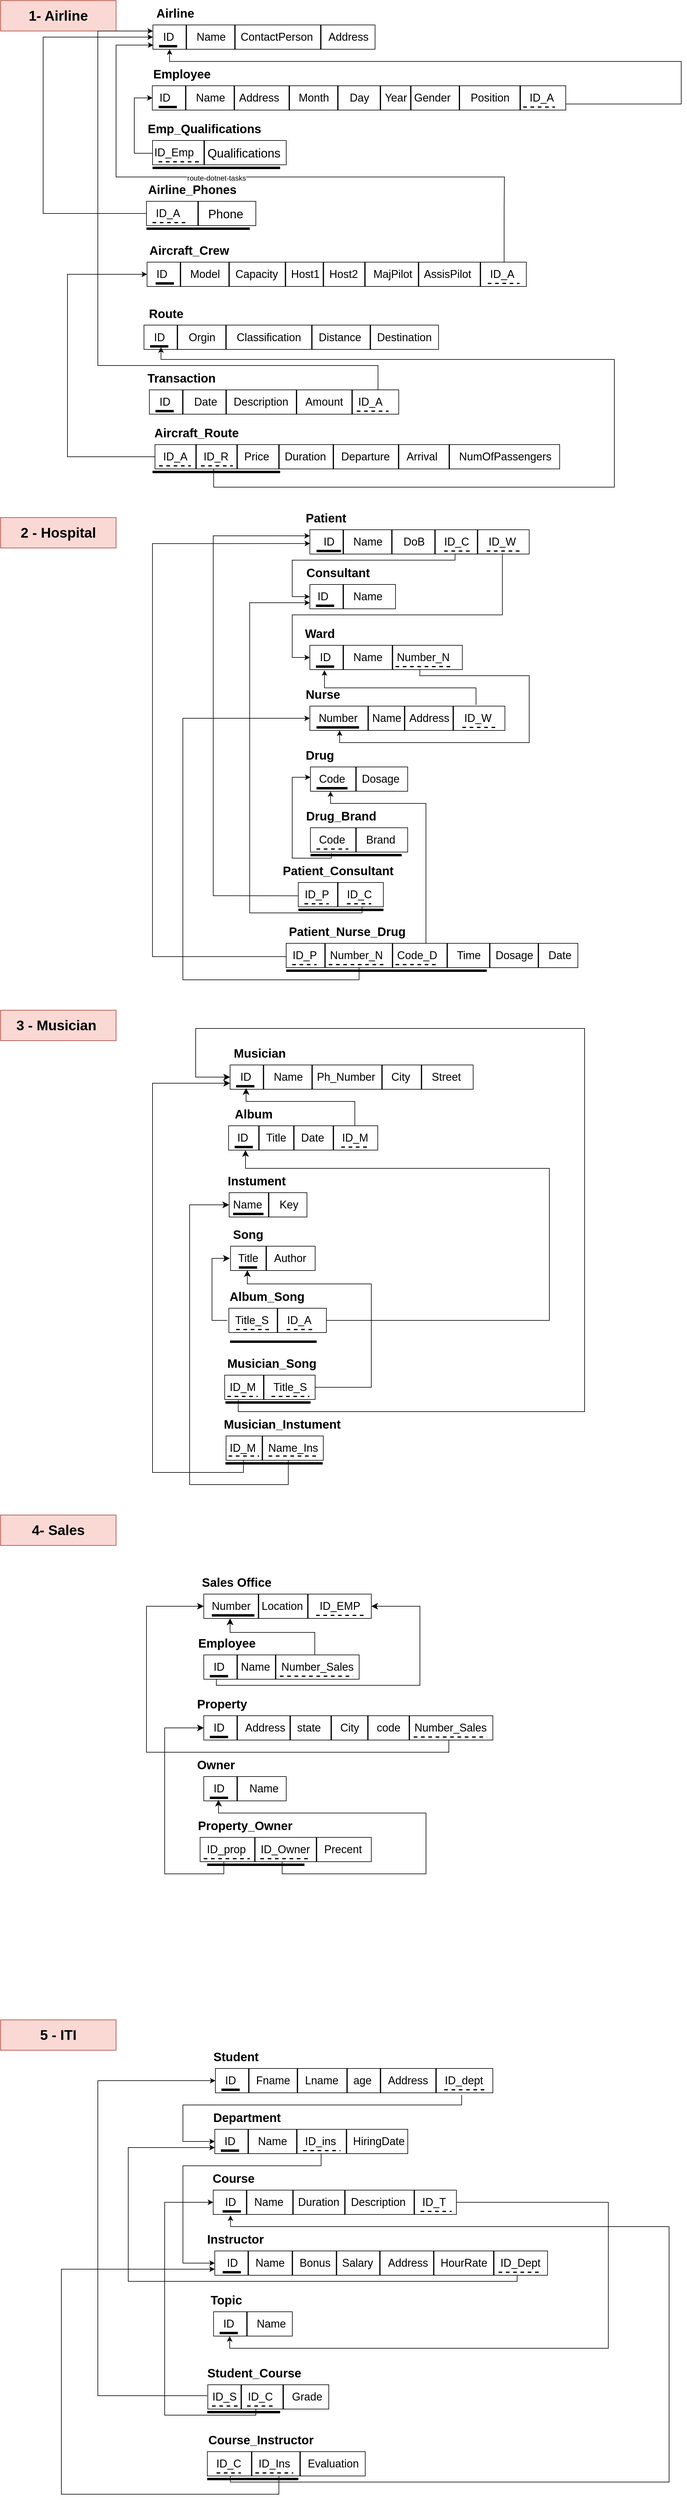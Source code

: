 <mxfile version="27.0.9">
  <diagram name="Page-1" id="2Ueibe7qKV-iBgot3rft">
    <mxGraphModel dx="1737" dy="1043" grid="1" gridSize="10" guides="0" tooltips="1" connect="1" arrows="1" fold="1" page="1" pageScale="1" pageWidth="1169" pageHeight="827" math="0" shadow="0">
      <root>
        <mxCell id="0" />
        <mxCell id="1" parent="0" />
        <mxCell id="GJWb4l7mvsMDe13Qzarv-1" value="&lt;span id=&quot;docs-internal-guid-25d94d3e-7fff-79a0-8546-bc3a322b2dae&quot;&gt;&lt;span style=&quot;font-family: Arial, sans-serif; background-color: transparent; font-variant-numeric: normal; font-variant-east-asian: normal; font-variant-alternates: normal; font-variant-position: normal; font-variant-emoji: normal; vertical-align: baseline; white-space-collapse: preserve;&quot;&gt;1- Airline&lt;/span&gt;&lt;/span&gt;" style="rounded=0;whiteSpace=wrap;html=1;fillColor=#fad9d5;strokeColor=#ae4132;fontSize=23;fontStyle=1;flipV=1;" parent="1" vertex="1">
          <mxGeometry x="30" y="20" width="190" height="50" as="geometry" />
        </mxCell>
        <mxCell id="GJWb4l7mvsMDe13Qzarv-2" value="&lt;span id=&quot;docs-internal-guid-bca64e70-7fff-6410-fa68-cc39a1906baf&quot;&gt;&lt;p style=&quot;line-height:1.38;margin-top:0pt;margin-bottom:0pt;&quot; dir=&quot;ltr&quot;&gt;&lt;span id=&quot;docs-internal-guid-6c47663c-7fff-149c-9ad4-5077e6dacff5&quot;&gt;&lt;/span&gt;&lt;/p&gt;&lt;p style=&quot;line-height:1.38;margin-top:0pt;margin-bottom:0pt;&quot; dir=&quot;ltr&quot;&gt;&lt;span style=&quot;font-family: Arial, sans-serif; color: rgb(0, 0, 0); background-color: transparent; font-style: normal; font-variant: normal; text-decoration: none; vertical-align: baseline; white-space: pre-wrap;&quot;&gt;5 - ITI&lt;/span&gt;&lt;/p&gt;&lt;/span&gt;" style="rounded=0;whiteSpace=wrap;html=1;fillColor=#fad9d5;strokeColor=#ae4132;fontSize=23;fontStyle=1;flipV=1;" parent="1" vertex="1">
          <mxGeometry x="30" y="3340" width="190" height="50" as="geometry" />
        </mxCell>
        <mxCell id="GJWb4l7mvsMDe13Qzarv-3" value="&lt;span id=&quot;docs-internal-guid-9d3600a9-7fff-3b8f-3323-27d9bb90cfeb&quot;&gt;&lt;p style=&quot;line-height:1.38;margin-top:0pt;margin-bottom:0pt;&quot; dir=&quot;ltr&quot;&gt;&lt;span style=&quot;font-family: Arial, sans-serif; white-space-collapse: preserve;&quot;&gt;4- Sales&lt;/span&gt;&lt;/p&gt;&lt;/span&gt;" style="rounded=0;whiteSpace=wrap;html=1;fillColor=#fad9d5;strokeColor=#ae4132;fontSize=23;fontStyle=1;flipV=1;" parent="1" vertex="1">
          <mxGeometry x="30" y="2510" width="190" height="50" as="geometry" />
        </mxCell>
        <mxCell id="GJWb4l7mvsMDe13Qzarv-4" value="&lt;span style=&quot;font-family: Arial, sans-serif; white-space-collapse: preserve;&quot;&gt;3 - Musician&amp;nbsp;&lt;/span&gt;" style="rounded=0;whiteSpace=wrap;html=1;fillColor=#fad9d5;strokeColor=#ae4132;fontSize=23;fontStyle=1;flipV=1;" parent="1" vertex="1">
          <mxGeometry x="30" y="1680" width="190" height="50" as="geometry" />
        </mxCell>
        <mxCell id="GJWb4l7mvsMDe13Qzarv-5" value="&lt;span id=&quot;docs-internal-guid-2b360a3f-7fff-0f72-3b89-ed0924b0e69d&quot;&gt;&lt;p style=&quot;line-height:1.38;margin-top:0pt;margin-bottom:0pt;&quot; dir=&quot;ltr&quot;&gt;&lt;span style=&quot;font-family: Arial, sans-serif; background-color: transparent; font-variant-numeric: normal; font-variant-east-asian: normal; font-variant-alternates: normal; font-variant-position: normal; font-variant-emoji: normal; vertical-align: baseline; white-space-collapse: preserve;&quot;&gt;2 - Hospital&lt;/span&gt;&lt;/p&gt;&lt;/span&gt;" style="rounded=0;whiteSpace=wrap;html=1;fillColor=#fad9d5;strokeColor=#ae4132;fontSize=23;fontStyle=1;flipV=1;" parent="1" vertex="1">
          <mxGeometry x="30" y="870.0" width="190" height="50" as="geometry" />
        </mxCell>
        <mxCell id="GJWb4l7mvsMDe13Qzarv-6" value="" style="line;strokeWidth=2;direction=south;html=1;" parent="1" vertex="1">
          <mxGeometry x="457.6" y="1770" width="10" height="40" as="geometry" />
        </mxCell>
        <mxCell id="GJWb4l7mvsMDe13Qzarv-7" value="" style="rounded=0;whiteSpace=wrap;html=1;fillColor=none;" parent="1" vertex="1">
          <mxGeometry x="407.6" y="1770" width="400" height="40" as="geometry" />
        </mxCell>
        <mxCell id="GJWb4l7mvsMDe13Qzarv-8" value="&lt;font style=&quot;font-size: 20px;&quot;&gt;&lt;b style=&quot;&quot;&gt;Musician&lt;/b&gt;&lt;/font&gt;" style="text;html=1;align=center;verticalAlign=middle;resizable=0;points=[];autosize=1;strokeColor=none;fillColor=none;" parent="1" vertex="1">
          <mxGeometry x="401" y="1730" width="110" height="40" as="geometry" />
        </mxCell>
        <mxCell id="GJWb4l7mvsMDe13Qzarv-10" value="&lt;font style=&quot;font-size: 18px;&quot;&gt;ID&lt;/font&gt;" style="text;html=1;align=center;verticalAlign=middle;resizable=0;points=[];autosize=1;strokeColor=none;fillColor=none;" parent="1" vertex="1">
          <mxGeometry x="412.6" y="1770" width="40" height="40" as="geometry" />
        </mxCell>
        <mxCell id="GJWb4l7mvsMDe13Qzarv-11" value="" style="line;strokeWidth=4;html=1;perimeter=backbonePerimeter;points=[];outlineConnect=0;" parent="1" vertex="1">
          <mxGeometry x="417.6" y="1800" width="30" height="10" as="geometry" />
        </mxCell>
        <mxCell id="GJWb4l7mvsMDe13Qzarv-12" value="" style="line;strokeWidth=2;direction=south;html=1;" parent="1" vertex="1">
          <mxGeometry x="537.6" y="1770" width="10" height="40" as="geometry" />
        </mxCell>
        <mxCell id="GJWb4l7mvsMDe13Qzarv-13" value="" style="line;strokeWidth=2;direction=south;html=1;" parent="1" vertex="1">
          <mxGeometry x="717.6" y="1770" width="10" height="40" as="geometry" />
        </mxCell>
        <mxCell id="GJWb4l7mvsMDe13Qzarv-15" value="" style="line;strokeWidth=2;direction=south;html=1;" parent="1" vertex="1">
          <mxGeometry x="572.6" y="1870" width="10" height="40" as="geometry" />
        </mxCell>
        <mxCell id="GJWb4l7mvsMDe13Qzarv-16" value="" style="line;strokeWidth=2;direction=south;html=1;" parent="1" vertex="1">
          <mxGeometry x="652.6" y="1770" width="10" height="40" as="geometry" />
        </mxCell>
        <mxCell id="GJWb4l7mvsMDe13Qzarv-17" value="&lt;font style=&quot;font-size: 18px;&quot;&gt;Name&lt;/font&gt;" style="text;html=1;align=center;verticalAlign=middle;resizable=0;points=[];autosize=1;strokeColor=none;fillColor=none;" parent="1" vertex="1">
          <mxGeometry x="467.6" y="1770" width="70" height="40" as="geometry" />
        </mxCell>
        <mxCell id="GJWb4l7mvsMDe13Qzarv-18" value="&lt;font style=&quot;font-size: 18px;&quot;&gt;City&lt;/font&gt;" style="text;html=1;align=center;verticalAlign=middle;resizable=0;points=[];autosize=1;strokeColor=none;fillColor=none;" parent="1" vertex="1">
          <mxGeometry x="662.6" y="1770" width="50" height="40" as="geometry" />
        </mxCell>
        <mxCell id="GJWb4l7mvsMDe13Qzarv-19" value="&lt;font style=&quot;font-size: 18px;&quot;&gt;Ph_Number&lt;/font&gt;" style="text;html=1;align=center;verticalAlign=middle;resizable=0;points=[];autosize=1;strokeColor=none;fillColor=none;" parent="1" vertex="1">
          <mxGeometry x="537.6" y="1770" width="120" height="40" as="geometry" />
        </mxCell>
        <mxCell id="GJWb4l7mvsMDe13Qzarv-20" value="&lt;font style=&quot;font-size: 18px;&quot;&gt;Street&lt;/font&gt;" style="text;html=1;align=center;verticalAlign=middle;resizable=0;points=[];autosize=1;strokeColor=none;fillColor=none;" parent="1" vertex="1">
          <mxGeometry x="727.6" y="1770" width="70" height="40" as="geometry" />
        </mxCell>
        <mxCell id="GJWb4l7mvsMDe13Qzarv-21" value="" style="line;strokeWidth=2;direction=south;html=1;" parent="1" vertex="1">
          <mxGeometry x="450.1" y="1870" width="10" height="40" as="geometry" />
        </mxCell>
        <mxCell id="GJWb4l7mvsMDe13Qzarv-22" value="" style="rounded=0;whiteSpace=wrap;html=1;fillColor=none;" parent="1" vertex="1">
          <mxGeometry x="405.1" y="1870" width="245.5" height="40" as="geometry" />
        </mxCell>
        <mxCell id="GJWb4l7mvsMDe13Qzarv-23" value="&lt;font style=&quot;font-size: 20px;&quot;&gt;&lt;b style=&quot;&quot;&gt;Album&lt;/b&gt;&lt;/font&gt;" style="text;html=1;align=center;verticalAlign=middle;resizable=0;points=[];autosize=1;strokeColor=none;fillColor=none;" parent="1" vertex="1">
          <mxGeometry x="401.0" y="1830" width="90" height="40" as="geometry" />
        </mxCell>
        <mxCell id="GJWb4l7mvsMDe13Qzarv-24" value="&lt;font style=&quot;font-size: 18px;&quot;&gt;ID&lt;/font&gt;" style="text;html=1;align=center;verticalAlign=middle;resizable=0;points=[];autosize=1;strokeColor=none;fillColor=none;" parent="1" vertex="1">
          <mxGeometry x="407.6" y="1870" width="40" height="40" as="geometry" />
        </mxCell>
        <mxCell id="GJWb4l7mvsMDe13Qzarv-25" value="" style="line;strokeWidth=4;html=1;perimeter=backbonePerimeter;points=[];outlineConnect=0;" parent="1" vertex="1">
          <mxGeometry x="415.1" y="1900" width="30" height="10" as="geometry" />
        </mxCell>
        <mxCell id="GJWb4l7mvsMDe13Qzarv-26" value="" style="line;strokeWidth=2;direction=south;html=1;" parent="1" vertex="1">
          <mxGeometry x="507.6" y="1870" width="10" height="40" as="geometry" />
        </mxCell>
        <mxCell id="GJWb4l7mvsMDe13Qzarv-29" value="&lt;font style=&quot;font-size: 18px;&quot;&gt;Title&lt;/font&gt;" style="text;html=1;align=center;verticalAlign=middle;resizable=0;points=[];autosize=1;strokeColor=none;fillColor=none;" parent="1" vertex="1">
          <mxGeometry x="452.6" y="1870" width="60" height="40" as="geometry" />
        </mxCell>
        <mxCell id="GJWb4l7mvsMDe13Qzarv-31" value="&lt;span style=&quot;font-size: 18px;&quot;&gt;Date&lt;/span&gt;" style="text;html=1;align=center;verticalAlign=middle;resizable=0;points=[];autosize=1;strokeColor=none;fillColor=none;" parent="1" vertex="1">
          <mxGeometry x="512.6" y="1870" width="60" height="40" as="geometry" />
        </mxCell>
        <mxCell id="GJWb4l7mvsMDe13Qzarv-45" value="" style="line;strokeWidth=2;direction=south;html=1;" parent="1" vertex="1">
          <mxGeometry x="466.1" y="1980" width="10" height="40" as="geometry" />
        </mxCell>
        <mxCell id="GJWb4l7mvsMDe13Qzarv-46" value="" style="rounded=0;whiteSpace=wrap;html=1;fillColor=none;" parent="1" vertex="1">
          <mxGeometry x="406.1" y="1980" width="128" height="40" as="geometry" />
        </mxCell>
        <mxCell id="GJWb4l7mvsMDe13Qzarv-47" value="&lt;font style=&quot;font-size: 20px;&quot;&gt;&lt;b style=&quot;&quot;&gt;Instument&lt;/b&gt;&lt;/font&gt;" style="text;html=1;align=center;verticalAlign=middle;resizable=0;points=[];autosize=1;strokeColor=none;fillColor=none;" parent="1" vertex="1">
          <mxGeometry x="390.6" y="1940" width="120" height="40" as="geometry" />
        </mxCell>
        <mxCell id="GJWb4l7mvsMDe13Qzarv-48" value="&lt;font style=&quot;font-size: 18px;&quot;&gt;Name&lt;/font&gt;" style="text;html=1;align=center;verticalAlign=middle;resizable=0;points=[];autosize=1;strokeColor=none;fillColor=none;" parent="1" vertex="1">
          <mxGeometry x="400.6" y="1980" width="70" height="40" as="geometry" />
        </mxCell>
        <mxCell id="GJWb4l7mvsMDe13Qzarv-49" value="" style="line;strokeWidth=4;html=1;perimeter=backbonePerimeter;points=[];outlineConnect=0;" parent="1" vertex="1">
          <mxGeometry x="412.6" y="2010" width="50" height="10" as="geometry" />
        </mxCell>
        <mxCell id="GJWb4l7mvsMDe13Qzarv-53" value="&lt;font style=&quot;font-size: 18px;&quot;&gt;Key&lt;/font&gt;" style="text;html=1;align=center;verticalAlign=middle;resizable=0;points=[];autosize=1;strokeColor=none;fillColor=none;" parent="1" vertex="1">
          <mxGeometry x="478.6" y="1980" width="50" height="40" as="geometry" />
        </mxCell>
        <mxCell id="GJWb4l7mvsMDe13Qzarv-57" value="" style="line;strokeWidth=2;direction=south;html=1;" parent="1" vertex="1">
          <mxGeometry x="462.1" y="2068" width="10" height="40" as="geometry" />
        </mxCell>
        <mxCell id="GJWb4l7mvsMDe13Qzarv-58" value="" style="rounded=0;whiteSpace=wrap;html=1;fillColor=none;" parent="1" vertex="1">
          <mxGeometry x="408.35" y="2068" width="139.25" height="40" as="geometry" />
        </mxCell>
        <mxCell id="GJWb4l7mvsMDe13Qzarv-59" value="&lt;font style=&quot;font-size: 20px;&quot;&gt;&lt;b style=&quot;&quot;&gt;Song&lt;/b&gt;&lt;/font&gt;" style="text;html=1;align=center;verticalAlign=middle;resizable=0;points=[];autosize=1;strokeColor=none;fillColor=none;" parent="1" vertex="1">
          <mxGeometry x="402.1" y="2028" width="70" height="40" as="geometry" />
        </mxCell>
        <mxCell id="GJWb4l7mvsMDe13Qzarv-60" value="&lt;font style=&quot;font-size: 18px;&quot;&gt;Title&lt;/font&gt;" style="text;html=1;align=center;verticalAlign=middle;resizable=0;points=[];autosize=1;strokeColor=none;fillColor=none;" parent="1" vertex="1">
          <mxGeometry x="407.1" y="2068" width="60" height="40" as="geometry" />
        </mxCell>
        <mxCell id="GJWb4l7mvsMDe13Qzarv-61" value="" style="line;strokeWidth=4;html=1;perimeter=backbonePerimeter;points=[];outlineConnect=0;" parent="1" vertex="1">
          <mxGeometry x="422.1" y="2098" width="30" height="10" as="geometry" />
        </mxCell>
        <mxCell id="GJWb4l7mvsMDe13Qzarv-65" value="&lt;font style=&quot;font-size: 18px;&quot;&gt;Author&lt;/font&gt;" style="text;html=1;align=center;verticalAlign=middle;resizable=0;points=[];autosize=1;strokeColor=none;fillColor=none;" parent="1" vertex="1">
          <mxGeometry x="466.35" y="2068" width="80" height="40" as="geometry" />
        </mxCell>
        <mxCell id="GJWb4l7mvsMDe13Qzarv-72" value="&lt;font style=&quot;font-size: 18px;&quot;&gt;ID_M&lt;/font&gt;" style="text;html=1;align=center;verticalAlign=middle;resizable=0;points=[];autosize=1;strokeColor=none;fillColor=none;" parent="1" vertex="1">
          <mxGeometry x="577.85" y="1870" width="70" height="40" as="geometry" />
        </mxCell>
        <mxCell id="GJWb4l7mvsMDe13Qzarv-73" value="" style="line;strokeWidth=2;html=1;dashed=1;" parent="1" vertex="1">
          <mxGeometry x="590.6" y="1900" width="44.5" height="10" as="geometry" />
        </mxCell>
        <mxCell id="GJWb4l7mvsMDe13Qzarv-76" value="" style="edgeStyle=elbowEdgeStyle;elbow=vertical;endArrow=classic;html=1;curved=0;rounded=0;endSize=8;startSize=8;entryX=0.533;entryY=0.952;entryDx=0;entryDy=0;entryPerimeter=0;" parent="1" source="GJWb4l7mvsMDe13Qzarv-72" target="GJWb4l7mvsMDe13Qzarv-10" edge="1">
          <mxGeometry width="50" height="50" relative="1" as="geometry">
            <mxPoint x="653.1" y="1840" as="sourcePoint" />
            <mxPoint x="703.1" y="1790" as="targetPoint" />
            <Array as="points">
              <mxPoint x="520" y="1830" />
            </Array>
          </mxGeometry>
        </mxCell>
        <mxCell id="GJWb4l7mvsMDe13Qzarv-77" value="" style="line;strokeWidth=2;direction=south;html=1;" parent="1" vertex="1">
          <mxGeometry x="480.6" y="2170" width="10" height="40" as="geometry" />
        </mxCell>
        <mxCell id="GJWb4l7mvsMDe13Qzarv-78" value="" style="rounded=0;whiteSpace=wrap;html=1;fillColor=none;" parent="1" vertex="1">
          <mxGeometry x="405.6" y="2170" width="160.5" height="40" as="geometry" />
        </mxCell>
        <mxCell id="GJWb4l7mvsMDe13Qzarv-79" value="&lt;font style=&quot;font-size: 20px;&quot;&gt;&lt;b style=&quot;&quot;&gt;Album_Song&lt;/b&gt;&lt;/font&gt;" style="text;html=1;align=center;verticalAlign=middle;resizable=0;points=[];autosize=1;strokeColor=none;fillColor=none;" parent="1" vertex="1">
          <mxGeometry x="392.6" y="2130" width="150" height="40" as="geometry" />
        </mxCell>
        <mxCell id="GJWb4l7mvsMDe13Qzarv-80" value="&lt;font style=&quot;font-size: 18px;&quot;&gt;Title_S&lt;/font&gt;" style="text;html=1;align=center;verticalAlign=middle;resizable=0;points=[];autosize=1;strokeColor=none;fillColor=none;" parent="1" vertex="1">
          <mxGeometry x="403.1" y="2170" width="80" height="40" as="geometry" />
        </mxCell>
        <mxCell id="GJWb4l7mvsMDe13Qzarv-85" value="&lt;font style=&quot;font-size: 18px;&quot;&gt;ID_A&lt;/font&gt;" style="text;html=1;align=center;verticalAlign=middle;resizable=0;points=[];autosize=1;strokeColor=none;fillColor=none;" parent="1" vertex="1">
          <mxGeometry x="490.6" y="2170" width="60" height="40" as="geometry" />
        </mxCell>
        <mxCell id="GJWb4l7mvsMDe13Qzarv-86" value="" style="line;strokeWidth=2;html=1;dashed=1;" parent="1" vertex="1">
          <mxGeometry x="417.6" y="2200" width="60" height="10" as="geometry" />
        </mxCell>
        <mxCell id="GJWb4l7mvsMDe13Qzarv-87" value="" style="line;strokeWidth=2;html=1;dashed=1;" parent="1" vertex="1">
          <mxGeometry x="500.6" y="2200" width="44.5" height="10" as="geometry" />
        </mxCell>
        <mxCell id="GJWb4l7mvsMDe13Qzarv-91" value="" style="edgeStyle=elbowEdgeStyle;elbow=vertical;endArrow=classic;html=1;curved=0;rounded=0;endSize=8;startSize=8;" parent="1" source="GJWb4l7mvsMDe13Qzarv-80" target="GJWb4l7mvsMDe13Qzarv-60" edge="1">
          <mxGeometry width="50" height="50" relative="1" as="geometry">
            <mxPoint x="987.85" y="2114" as="sourcePoint" />
            <mxPoint x="347.85" y="2134" as="targetPoint" />
            <Array as="points">
              <mxPoint x="377.85" y="2284" />
            </Array>
          </mxGeometry>
        </mxCell>
        <mxCell id="GJWb4l7mvsMDe13Qzarv-97" value="" style="line;strokeWidth=4;html=1;perimeter=backbonePerimeter;points=[];outlineConnect=0;" parent="1" vertex="1">
          <mxGeometry x="407.6" y="2220" width="142.4" height="10" as="geometry" />
        </mxCell>
        <mxCell id="GJWb4l7mvsMDe13Qzarv-98" value="" style="line;strokeWidth=2;direction=south;html=1;" parent="1" vertex="1">
          <mxGeometry x="458" y="2280" width="10" height="40" as="geometry" />
        </mxCell>
        <mxCell id="GJWb4l7mvsMDe13Qzarv-99" value="" style="rounded=0;whiteSpace=wrap;html=1;fillColor=none;" parent="1" vertex="1">
          <mxGeometry x="398.7" y="2280" width="148.9" height="40" as="geometry" />
        </mxCell>
        <mxCell id="GJWb4l7mvsMDe13Qzarv-100" value="&lt;font style=&quot;font-size: 20px;&quot;&gt;&lt;b style=&quot;&quot;&gt;Musician_Song&lt;/b&gt;&lt;/font&gt;" style="text;html=1;align=center;verticalAlign=middle;resizable=0;points=[];autosize=1;strokeColor=none;fillColor=none;" parent="1" vertex="1">
          <mxGeometry x="390.6" y="2240" width="170" height="40" as="geometry" />
        </mxCell>
        <mxCell id="GJWb4l7mvsMDe13Qzarv-110" value="" style="edgeStyle=segmentEdgeStyle;endArrow=classic;html=1;curved=0;rounded=0;endSize=8;startSize=8;exitX=1;exitY=0.5;exitDx=0;exitDy=0;entryX=0.634;entryY=1.001;entryDx=0;entryDy=0;entryPerimeter=0;" parent="1" source="GJWb4l7mvsMDe13Qzarv-78" target="GJWb4l7mvsMDe13Qzarv-24" edge="1">
          <mxGeometry width="50" height="50" relative="1" as="geometry">
            <mxPoint x="663.1" y="2070" as="sourcePoint" />
            <mxPoint x="713.1" y="2020" as="targetPoint" />
            <Array as="points">
              <mxPoint x="933" y="2190" />
              <mxPoint x="933" y="1940" />
              <mxPoint x="433" y="1940" />
            </Array>
          </mxGeometry>
        </mxCell>
        <mxCell id="GJWb4l7mvsMDe13Qzarv-111" value="" style="line;strokeWidth=2;direction=south;html=1;" parent="1" vertex="1">
          <mxGeometry x="455.75" y="2380" width="10" height="40" as="geometry" />
        </mxCell>
        <mxCell id="GJWb4l7mvsMDe13Qzarv-112" value="" style="rounded=0;whiteSpace=wrap;html=1;fillColor=none;" parent="1" vertex="1">
          <mxGeometry x="401" y="2380" width="160" height="40" as="geometry" />
        </mxCell>
        <mxCell id="GJWb4l7mvsMDe13Qzarv-113" value="&lt;font style=&quot;font-size: 20px;&quot;&gt;&lt;b style=&quot;&quot;&gt;Musician_Instument&lt;/b&gt;&lt;/font&gt;" style="text;html=1;align=center;verticalAlign=middle;resizable=0;points=[];autosize=1;strokeColor=none;fillColor=none;" parent="1" vertex="1">
          <mxGeometry x="382.6" y="2340" width="220" height="40" as="geometry" />
        </mxCell>
        <mxCell id="GJWb4l7mvsMDe13Qzarv-123" value="&lt;font style=&quot;font-size: 18px;&quot;&gt;ID_M&lt;/font&gt;" style="text;html=1;align=center;verticalAlign=middle;resizable=0;points=[];autosize=1;strokeColor=none;fillColor=none;" parent="1" vertex="1">
          <mxGeometry x="392.6" y="2280" width="70" height="40" as="geometry" />
        </mxCell>
        <mxCell id="GJWb4l7mvsMDe13Qzarv-124" value="" style="line;strokeWidth=2;html=1;dashed=1;" parent="1" vertex="1">
          <mxGeometry x="403.1" y="2310" width="50" height="10" as="geometry" />
        </mxCell>
        <mxCell id="GJWb4l7mvsMDe13Qzarv-126" value="&lt;span style=&quot;font-size: 18px;&quot;&gt;Title_S&lt;/span&gt;" style="text;html=1;align=center;verticalAlign=middle;resizable=0;points=[];autosize=1;strokeColor=none;fillColor=none;" parent="1" vertex="1">
          <mxGeometry x="465.75" y="2280" width="80" height="40" as="geometry" />
        </mxCell>
        <mxCell id="GJWb4l7mvsMDe13Qzarv-127" value="" style="line;strokeWidth=2;html=1;dashed=1;" parent="1" vertex="1">
          <mxGeometry x="475.75" y="2310" width="62.4" height="10" as="geometry" />
        </mxCell>
        <mxCell id="GJWb4l7mvsMDe13Qzarv-131" value="&lt;font style=&quot;font-size: 18px;&quot;&gt;ID_M&lt;/font&gt;" style="text;html=1;align=center;verticalAlign=middle;resizable=0;points=[];autosize=1;strokeColor=none;fillColor=none;" parent="1" vertex="1">
          <mxGeometry x="393.1" y="2380" width="70" height="40" as="geometry" />
        </mxCell>
        <mxCell id="GJWb4l7mvsMDe13Qzarv-132" value="" style="line;strokeWidth=2;html=1;dashed=1;" parent="1" vertex="1">
          <mxGeometry x="405.1" y="2408" width="50" height="10" as="geometry" />
        </mxCell>
        <mxCell id="GJWb4l7mvsMDe13Qzarv-133" value="&lt;span style=&quot;color: rgba(0, 0, 0, 0); font-family: monospace; font-size: 0px; text-align: start;&quot;&gt;%3CmxGraphModel%3E%3Croot%3E%3CmxCell%20id%3D%220%22%2F%3E%3CmxCell%20id%3D%221%22%20parent%3D%220%22%2F%3E%3CmxCell%20id%3D%222%22%20value%3D%22%26lt%3Bfont%20style%3D%26quot%3Bfont-size%3A%2018px%3B%26quot%3B%26gt%3BName%26lt%3B%2Ffont%26gt%3B%22%20style%3D%22text%3Bhtml%3D1%3Balign%3Dcenter%3BverticalAlign%3Dmiddle%3Bresizable%3D0%3Bpoints%3D%5B%5D%3Bautosize%3D1%3BstrokeColor%3Dnone%3BfillColor%3Dnone%3B%22%20vertex%3D%221%22%20parent%3D%221%22%3E%3CmxGeometry%20x%3D%22167.6%22%20y%3D%221980%22%20width%3D%2270%22%20height%3D%2240%22%20as%3D%22geometry%22%2F%3E%3C%2FmxCell%3E%3C%2Froot%3E%3C%2FmxGraphModel%3E&lt;/span&gt;&lt;span style=&quot;color: rgba(0, 0, 0, 0); font-family: monospace; font-size: 0px; text-align: start;&quot;&gt;%3CmxGraphModel%3E%3Croot%3E%3CmxCell%20id%3D%220%22%2F%3E%3CmxCell%20id%3D%221%22%20parent%3D%220%22%2F%3E%3CmxCell%20id%3D%222%22%20value%3D%22%26lt%3Bfont%20style%3D%26quot%3Bfont-size%3A%2018px%3B%26quot%3B%26gt%3BName%26lt%3B%2Ffont%26gt%3B%22%20style%3D%22text%3Bhtml%3D1%3Balign%3Dcenter%3BverticalAlign%3Dmiddle%3Bresizable%3D0%3Bpoints%3D%5B%5D%3Bautosize%3D1%3BstrokeColor%3Dnone%3BfillColor%3Dnone%3B%22%20vertex%3D%221%22%20parent%3D%221%22%3E%3CmxGeometry%20x%3D%22167.6%22%20y%3D%221980%22%20width%3D%2270%22%20height%3D%2240%22%20as%3D%22geometry%22%2F%3E%3C%2FmxCell%3E%3C%2Froot%3E%3C%2FmxGraphModel%3ENa&lt;/span&gt;" style="text;html=1;align=center;verticalAlign=middle;resizable=0;points=[];autosize=1;strokeColor=none;fillColor=none;" parent="1" vertex="1">
          <mxGeometry x="541" y="2388" width="20" height="30" as="geometry" />
        </mxCell>
        <mxCell id="GJWb4l7mvsMDe13Qzarv-134" value="&lt;font style=&quot;font-size: 18px;&quot;&gt;Name_Ins&lt;/font&gt;" style="text;html=1;align=center;verticalAlign=middle;resizable=0;points=[];autosize=1;strokeColor=none;fillColor=none;" parent="1" vertex="1">
          <mxGeometry x="456.1" y="2380" width="110" height="40" as="geometry" />
        </mxCell>
        <mxCell id="GJWb4l7mvsMDe13Qzarv-135" value="" style="line;strokeWidth=2;html=1;dashed=1;" parent="1" vertex="1">
          <mxGeometry x="470.9" y="2408" width="83.4" height="10" as="geometry" />
        </mxCell>
        <mxCell id="GJWb4l7mvsMDe13Qzarv-136" value="" style="edgeStyle=orthogonalEdgeStyle;elbow=vertical;endArrow=classic;html=1;rounded=0;endSize=8;startSize=8;entryX=0;entryY=0.5;entryDx=0;entryDy=0;" parent="1" target="GJWb4l7mvsMDe13Qzarv-7" edge="1">
          <mxGeometry width="50" height="50" relative="1" as="geometry">
            <mxPoint x="421" y="2321" as="sourcePoint" />
            <mxPoint x="311" y="1790" as="targetPoint" />
            <Array as="points">
              <mxPoint x="421" y="2340" />
              <mxPoint x="991" y="2340" />
              <mxPoint x="991" y="1710" />
              <mxPoint x="351" y="1710" />
              <mxPoint x="351" y="1790" />
            </Array>
          </mxGeometry>
        </mxCell>
        <mxCell id="GJWb4l7mvsMDe13Qzarv-138" value="" style="edgeStyle=orthogonalEdgeStyle;elbow=vertical;endArrow=classic;html=1;rounded=0;endSize=8;startSize=8;exitX=0.43;exitY=1.006;exitDx=0;exitDy=0;exitPerimeter=0;entryX=0;entryY=0.5;entryDx=0;entryDy=0;" parent="1" source="GJWb4l7mvsMDe13Qzarv-134" target="GJWb4l7mvsMDe13Qzarv-46" edge="1">
          <mxGeometry width="50" height="50" relative="1" as="geometry">
            <mxPoint x="502.56" y="2426.52" as="sourcePoint" />
            <mxPoint x="405.7" y="2000" as="targetPoint" />
            <Array as="points">
              <mxPoint x="503" y="2460" />
              <mxPoint x="341" y="2460" />
              <mxPoint x="341" y="2000" />
            </Array>
          </mxGeometry>
        </mxCell>
        <mxCell id="GJWb4l7mvsMDe13Qzarv-139" value="" style="edgeStyle=orthogonalEdgeStyle;elbow=vertical;endArrow=classic;html=1;rounded=0;endSize=8;startSize=8;exitX=0.178;exitY=0.984;exitDx=0;exitDy=0;exitPerimeter=0;entryX=0;entryY=0.75;entryDx=0;entryDy=0;" parent="1" source="GJWb4l7mvsMDe13Qzarv-112" target="GJWb4l7mvsMDe13Qzarv-7" edge="1">
          <mxGeometry width="50" height="50" relative="1" as="geometry">
            <mxPoint x="429" y="2430" as="sourcePoint" />
            <mxPoint x="279.545" y="1970" as="targetPoint" />
            <Array as="points">
              <mxPoint x="430" y="2440" />
              <mxPoint x="280" y="2440" />
              <mxPoint x="280" y="1800" />
            </Array>
          </mxGeometry>
        </mxCell>
        <mxCell id="GJWb4l7mvsMDe13Qzarv-142" value="" style="edgeStyle=orthogonalEdgeStyle;elbow=vertical;endArrow=classic;html=1;rounded=0;endSize=8;startSize=8;exitX=1;exitY=0.5;exitDx=0;exitDy=0;entryX=0.482;entryY=0.987;entryDx=0;entryDy=0;entryPerimeter=0;" parent="1" source="GJWb4l7mvsMDe13Qzarv-99" target="GJWb4l7mvsMDe13Qzarv-60" edge="1">
          <mxGeometry width="50" height="50" relative="1" as="geometry">
            <mxPoint x="630" y="2150" as="sourcePoint" />
            <mxPoint x="680" y="2100" as="targetPoint" />
            <Array as="points">
              <mxPoint x="640" y="2300" />
              <mxPoint x="640" y="2130" />
              <mxPoint x="436" y="2130" />
            </Array>
          </mxGeometry>
        </mxCell>
        <mxCell id="GJWb4l7mvsMDe13Qzarv-143" value="" style="line;strokeWidth=2;direction=south;html=1;" parent="1" vertex="1">
          <mxGeometry x="449.4" y="2640" width="10" height="40" as="geometry" />
        </mxCell>
        <mxCell id="GJWb4l7mvsMDe13Qzarv-144" value="" style="rounded=0;whiteSpace=wrap;html=1;fillColor=none;" parent="1" vertex="1">
          <mxGeometry x="364.3" y="2640" width="275.7" height="40" as="geometry" />
        </mxCell>
        <mxCell id="GJWb4l7mvsMDe13Qzarv-145" value="&lt;font style=&quot;font-size: 20px;&quot;&gt;&lt;b style=&quot;&quot;&gt;Sales Office&lt;/b&gt;&lt;/font&gt;" style="text;html=1;align=center;verticalAlign=middle;resizable=0;points=[];autosize=1;strokeColor=none;fillColor=none;" parent="1" vertex="1">
          <mxGeometry x="348.1" y="2600" width="140" height="40" as="geometry" />
        </mxCell>
        <mxCell id="GJWb4l7mvsMDe13Qzarv-146" value="&lt;font style=&quot;font-size: 18px;&quot;&gt;Number&lt;/font&gt;" style="text;html=1;align=center;verticalAlign=middle;resizable=0;points=[];autosize=1;strokeColor=none;fillColor=none;" parent="1" vertex="1">
          <mxGeometry x="364.3" y="2640" width="90" height="40" as="geometry" />
        </mxCell>
        <mxCell id="GJWb4l7mvsMDe13Qzarv-147" value="" style="line;strokeWidth=4;html=1;perimeter=backbonePerimeter;points=[];outlineConnect=0;" parent="1" vertex="1">
          <mxGeometry x="377.6" y="2670" width="70" height="10" as="geometry" />
        </mxCell>
        <mxCell id="GJWb4l7mvsMDe13Qzarv-151" value="&lt;font style=&quot;font-size: 18px;&quot;&gt;Location&lt;/font&gt;" style="text;html=1;align=center;verticalAlign=middle;resizable=0;points=[];autosize=1;strokeColor=none;fillColor=none;" parent="1" vertex="1">
          <mxGeometry x="447.6" y="2640" width="90" height="40" as="geometry" />
        </mxCell>
        <mxCell id="GJWb4l7mvsMDe13Qzarv-167" value="" style="line;strokeWidth=2;direction=south;html=1;" parent="1" vertex="1">
          <mxGeometry x="414.3" y="2740" width="10" height="40" as="geometry" />
        </mxCell>
        <mxCell id="GJWb4l7mvsMDe13Qzarv-168" value="" style="rounded=0;whiteSpace=wrap;html=1;fillColor=none;" parent="1" vertex="1">
          <mxGeometry x="364.3" y="2740" width="255.7" height="40" as="geometry" />
        </mxCell>
        <mxCell id="GJWb4l7mvsMDe13Qzarv-169" value="&lt;font style=&quot;font-size: 20px;&quot;&gt;&lt;b style=&quot;&quot;&gt;Employee&lt;/b&gt;&lt;/font&gt;" style="text;html=1;align=center;verticalAlign=middle;resizable=0;points=[];autosize=1;strokeColor=none;fillColor=none;" parent="1" vertex="1">
          <mxGeometry x="342.1" y="2700" width="120" height="40" as="geometry" />
        </mxCell>
        <mxCell id="GJWb4l7mvsMDe13Qzarv-170" value="&lt;font style=&quot;font-size: 18px;&quot;&gt;ID&lt;/font&gt;" style="text;html=1;align=center;verticalAlign=middle;resizable=0;points=[];autosize=1;strokeColor=none;fillColor=none;" parent="1" vertex="1">
          <mxGeometry x="369.3" y="2740" width="40" height="40" as="geometry" />
        </mxCell>
        <mxCell id="GJWb4l7mvsMDe13Qzarv-171" value="" style="line;strokeWidth=4;html=1;perimeter=backbonePerimeter;points=[];outlineConnect=0;" parent="1" vertex="1">
          <mxGeometry x="374.3" y="2770" width="30" height="10" as="geometry" />
        </mxCell>
        <mxCell id="GJWb4l7mvsMDe13Qzarv-175" value="&lt;font style=&quot;font-size: 18px;&quot;&gt;Name&lt;/font&gt;" style="text;html=1;align=center;verticalAlign=middle;resizable=0;points=[];autosize=1;strokeColor=none;fillColor=none;" parent="1" vertex="1">
          <mxGeometry x="414.3" y="2740" width="70" height="40" as="geometry" />
        </mxCell>
        <mxCell id="GJWb4l7mvsMDe13Qzarv-180" value="" style="line;strokeWidth=2;direction=south;html=1;" parent="1" vertex="1">
          <mxGeometry x="414.3" y="2840" width="10" height="40" as="geometry" />
        </mxCell>
        <mxCell id="GJWb4l7mvsMDe13Qzarv-181" value="" style="rounded=0;whiteSpace=wrap;html=1;fillColor=none;" parent="1" vertex="1">
          <mxGeometry x="364.3" y="2840" width="475.7" height="40" as="geometry" />
        </mxCell>
        <mxCell id="GJWb4l7mvsMDe13Qzarv-182" value="&lt;font style=&quot;font-size: 20px;&quot;&gt;&lt;b style=&quot;&quot;&gt;Property&lt;/b&gt;&lt;/font&gt;" style="text;html=1;align=center;verticalAlign=middle;resizable=0;points=[];autosize=1;strokeColor=none;fillColor=none;" parent="1" vertex="1">
          <mxGeometry x="339.3" y="2800" width="110" height="40" as="geometry" />
        </mxCell>
        <mxCell id="GJWb4l7mvsMDe13Qzarv-183" value="&lt;font style=&quot;font-size: 18px;&quot;&gt;ID&lt;/font&gt;" style="text;html=1;align=center;verticalAlign=middle;resizable=0;points=[];autosize=1;strokeColor=none;fillColor=none;" parent="1" vertex="1">
          <mxGeometry x="369.3" y="2840" width="40" height="40" as="geometry" />
        </mxCell>
        <mxCell id="GJWb4l7mvsMDe13Qzarv-184" value="" style="line;strokeWidth=4;html=1;perimeter=backbonePerimeter;points=[];outlineConnect=0;" parent="1" vertex="1">
          <mxGeometry x="374.3" y="2870" width="30" height="10" as="geometry" />
        </mxCell>
        <mxCell id="GJWb4l7mvsMDe13Qzarv-185" value="" style="line;strokeWidth=2;direction=south;html=1;" parent="1" vertex="1">
          <mxGeometry x="501.5" y="2840" width="10" height="40" as="geometry" />
        </mxCell>
        <mxCell id="GJWb4l7mvsMDe13Qzarv-186" value="" style="line;strokeWidth=2;direction=south;html=1;" parent="1" vertex="1">
          <mxGeometry x="629.4" y="2840" width="10" height="40" as="geometry" />
        </mxCell>
        <mxCell id="GJWb4l7mvsMDe13Qzarv-187" value="" style="line;strokeWidth=2;direction=south;html=1;" parent="1" vertex="1">
          <mxGeometry x="569.0" y="2840" width="10" height="40" as="geometry" />
        </mxCell>
        <mxCell id="GJWb4l7mvsMDe13Qzarv-188" value="&lt;font style=&quot;font-size: 18px;&quot;&gt;Address&lt;/font&gt;" style="text;html=1;align=center;verticalAlign=middle;resizable=0;points=[];autosize=1;strokeColor=none;fillColor=none;" parent="1" vertex="1">
          <mxGeometry x="420" y="2840" width="90" height="40" as="geometry" />
        </mxCell>
        <mxCell id="GJWb4l7mvsMDe13Qzarv-189" value="&lt;font style=&quot;font-size: 18px;&quot;&gt;City&lt;/font&gt;" style="text;html=1;align=center;verticalAlign=middle;resizable=0;points=[];autosize=1;strokeColor=none;fillColor=none;" parent="1" vertex="1">
          <mxGeometry x="579.4" y="2840" width="50" height="40" as="geometry" />
        </mxCell>
        <mxCell id="GJWb4l7mvsMDe13Qzarv-190" value="&lt;span style=&quot;font-size: 18px;&quot;&gt;state&lt;/span&gt;" style="text;html=1;align=center;verticalAlign=middle;resizable=0;points=[];autosize=1;strokeColor=none;fillColor=none;" parent="1" vertex="1">
          <mxGeometry x="507.1" y="2840" width="60" height="40" as="geometry" />
        </mxCell>
        <mxCell id="GJWb4l7mvsMDe13Qzarv-191" value="&lt;font style=&quot;font-size: 18px;&quot;&gt;code&lt;/font&gt;" style="text;html=1;align=center;verticalAlign=middle;resizable=0;points=[];autosize=1;strokeColor=none;fillColor=none;" parent="1" vertex="1">
          <mxGeometry x="638.4" y="2840" width="60" height="40" as="geometry" />
        </mxCell>
        <mxCell id="GJWb4l7mvsMDe13Qzarv-192" value="" style="line;strokeWidth=2;direction=south;html=1;" parent="1" vertex="1">
          <mxGeometry x="414.3" y="2940" width="10" height="40" as="geometry" />
        </mxCell>
        <mxCell id="GJWb4l7mvsMDe13Qzarv-193" value="" style="rounded=0;whiteSpace=wrap;html=1;fillColor=none;" parent="1" vertex="1">
          <mxGeometry x="364.3" y="2940" width="135.7" height="40" as="geometry" />
        </mxCell>
        <mxCell id="GJWb4l7mvsMDe13Qzarv-194" value="&lt;font style=&quot;font-size: 20px;&quot;&gt;&lt;b style=&quot;&quot;&gt;Owner&lt;/b&gt;&lt;/font&gt;" style="text;html=1;align=center;verticalAlign=middle;resizable=0;points=[];autosize=1;strokeColor=none;fillColor=none;" parent="1" vertex="1">
          <mxGeometry x="339.3" y="2900" width="90" height="40" as="geometry" />
        </mxCell>
        <mxCell id="GJWb4l7mvsMDe13Qzarv-195" value="&lt;font style=&quot;font-size: 18px;&quot;&gt;ID&lt;/font&gt;" style="text;html=1;align=center;verticalAlign=middle;resizable=0;points=[];autosize=1;strokeColor=none;fillColor=none;" parent="1" vertex="1">
          <mxGeometry x="369.3" y="2940" width="40" height="40" as="geometry" />
        </mxCell>
        <mxCell id="GJWb4l7mvsMDe13Qzarv-196" value="" style="line;strokeWidth=4;html=1;perimeter=backbonePerimeter;points=[];outlineConnect=0;" parent="1" vertex="1">
          <mxGeometry x="374.3" y="2970" width="30" height="10" as="geometry" />
        </mxCell>
        <mxCell id="GJWb4l7mvsMDe13Qzarv-200" value="&lt;font style=&quot;font-size: 18px;&quot;&gt;Name&lt;/font&gt;" style="text;html=1;align=center;verticalAlign=middle;resizable=0;points=[];autosize=1;strokeColor=none;fillColor=none;" parent="1" vertex="1">
          <mxGeometry x="427.6" y="2940" width="70" height="40" as="geometry" />
        </mxCell>
        <mxCell id="GJWb4l7mvsMDe13Qzarv-204" value="" style="line;strokeWidth=2;direction=south;html=1;" parent="1" vertex="1">
          <mxGeometry x="530.6" y="2640" width="10" height="40" as="geometry" />
        </mxCell>
        <mxCell id="GJWb4l7mvsMDe13Qzarv-206" value="&lt;font style=&quot;font-size: 18px;&quot;&gt;ID_EMP&lt;/font&gt;" style="text;html=1;align=center;verticalAlign=middle;resizable=0;points=[];autosize=1;strokeColor=none;fillColor=none;" parent="1" vertex="1">
          <mxGeometry x="542.6" y="2640" width="90" height="40" as="geometry" />
        </mxCell>
        <mxCell id="GJWb4l7mvsMDe13Qzarv-207" value="" style="line;strokeWidth=2;html=1;dashed=1;" parent="1" vertex="1">
          <mxGeometry x="549.2" y="2670" width="83.4" height="10" as="geometry" />
        </mxCell>
        <mxCell id="GJWb4l7mvsMDe13Qzarv-208" value="" style="edgeStyle=orthogonalEdgeStyle;elbow=vertical;endArrow=classic;html=1;rounded=0;endSize=8;startSize=8;entryX=1;entryY=0.5;entryDx=0;entryDy=0;" parent="1" target="GJWb4l7mvsMDe13Qzarv-144" edge="1">
          <mxGeometry width="50" height="50" relative="1" as="geometry">
            <mxPoint x="385" y="2780" as="sourcePoint" />
            <mxPoint x="710" y="2660" as="targetPoint" />
            <Array as="points">
              <mxPoint x="385" y="2790" />
              <mxPoint x="720" y="2790" />
              <mxPoint x="720" y="2660" />
            </Array>
          </mxGeometry>
        </mxCell>
        <mxCell id="GJWb4l7mvsMDe13Qzarv-209" value="&lt;font style=&quot;font-size: 18px;&quot;&gt;Number_Sales&lt;/font&gt;" style="text;html=1;align=center;verticalAlign=middle;resizable=0;points=[];autosize=1;strokeColor=none;fillColor=none;" parent="1" vertex="1">
          <mxGeometry x="481" y="2740" width="140" height="40" as="geometry" />
        </mxCell>
        <mxCell id="GJWb4l7mvsMDe13Qzarv-210" value="" style="line;strokeWidth=2;direction=south;html=1;" parent="1" vertex="1">
          <mxGeometry x="477.6" y="2740" width="10" height="40" as="geometry" />
        </mxCell>
        <mxCell id="GJWb4l7mvsMDe13Qzarv-212" value="" style="line;strokeWidth=2;html=1;dashed=1;" parent="1" vertex="1">
          <mxGeometry x="489.65" y="2770" width="120.35" height="10" as="geometry" />
        </mxCell>
        <mxCell id="GJWb4l7mvsMDe13Qzarv-213" value="" style="line;strokeWidth=2;direction=south;html=1;" parent="1" vertex="1">
          <mxGeometry x="697.6" y="2840" width="10" height="40" as="geometry" />
        </mxCell>
        <mxCell id="GJWb4l7mvsMDe13Qzarv-214" value="&lt;font style=&quot;font-size: 18px;&quot;&gt;Number_Sales&lt;/font&gt;" style="text;html=1;align=center;verticalAlign=middle;resizable=0;points=[];autosize=1;strokeColor=none;fillColor=none;" parent="1" vertex="1">
          <mxGeometry x="700" y="2840" width="140" height="40" as="geometry" />
        </mxCell>
        <mxCell id="GJWb4l7mvsMDe13Qzarv-215" value="" style="line;strokeWidth=2;html=1;dashed=1;" parent="1" vertex="1">
          <mxGeometry x="709.83" y="2870" width="120.35" height="10" as="geometry" />
        </mxCell>
        <mxCell id="GJWb4l7mvsMDe13Qzarv-216" value="" style="edgeStyle=orthogonalEdgeStyle;elbow=vertical;endArrow=classic;html=1;rounded=0;endSize=8;startSize=8;" parent="1" edge="1">
          <mxGeometry width="50" height="50" relative="1" as="geometry">
            <mxPoint x="547" y="2740" as="sourcePoint" />
            <mxPoint x="407.598" y="2680.003" as="targetPoint" />
            <Array as="points">
              <mxPoint x="547" y="2703" />
              <mxPoint x="408" y="2703" />
            </Array>
          </mxGeometry>
        </mxCell>
        <mxCell id="GJWb4l7mvsMDe13Qzarv-217" value="" style="edgeStyle=orthogonalEdgeStyle;elbow=vertical;endArrow=classic;html=1;rounded=0;endSize=8;startSize=8;exitX=0.483;exitY=0.985;exitDx=0;exitDy=0;exitPerimeter=0;entryX=0;entryY=0.5;entryDx=0;entryDy=0;" parent="1" source="GJWb4l7mvsMDe13Qzarv-214" target="GJWb4l7mvsMDe13Qzarv-144" edge="1">
          <mxGeometry width="50" height="50" relative="1" as="geometry">
            <mxPoint x="580" y="2820" as="sourcePoint" />
            <mxPoint x="320" y="2680" as="targetPoint" />
            <Array as="points">
              <mxPoint x="768" y="2900" />
              <mxPoint x="270" y="2900" />
              <mxPoint x="270" y="2660" />
            </Array>
          </mxGeometry>
        </mxCell>
        <mxCell id="GJWb4l7mvsMDe13Qzarv-223" value="" style="line;strokeWidth=2;direction=south;html=1;" parent="1" vertex="1">
          <mxGeometry x="443.4" y="3040" width="10" height="40" as="geometry" />
        </mxCell>
        <mxCell id="GJWb4l7mvsMDe13Qzarv-224" value="" style="rounded=0;whiteSpace=wrap;html=1;fillColor=none;" parent="1" vertex="1">
          <mxGeometry x="358.3" y="3040" width="281.7" height="40" as="geometry" />
        </mxCell>
        <mxCell id="GJWb4l7mvsMDe13Qzarv-225" value="&lt;font style=&quot;font-size: 20px;&quot;&gt;&lt;b style=&quot;&quot;&gt;Property_Owner&lt;/b&gt;&lt;/font&gt;" style="text;html=1;align=center;verticalAlign=middle;resizable=0;points=[];autosize=1;strokeColor=none;fillColor=none;" parent="1" vertex="1">
          <mxGeometry x="342.15" y="3000" width="180" height="40" as="geometry" />
        </mxCell>
        <mxCell id="GJWb4l7mvsMDe13Qzarv-226" value="&lt;span style=&quot;font-size: 18px;&quot;&gt;ID_prop&lt;/span&gt;" style="text;html=1;align=center;verticalAlign=middle;resizable=0;points=[];autosize=1;strokeColor=none;fillColor=none;" parent="1" vertex="1">
          <mxGeometry x="355.75" y="3040" width="90" height="40" as="geometry" />
        </mxCell>
        <mxCell id="GJWb4l7mvsMDe13Qzarv-228" value="&lt;span style=&quot;font-size: 18px;&quot;&gt;ID_Owner&lt;/span&gt;" style="text;html=1;align=center;verticalAlign=middle;resizable=0;points=[];autosize=1;strokeColor=none;fillColor=none;" parent="1" vertex="1">
          <mxGeometry x="447.6" y="3040" width="100" height="40" as="geometry" />
        </mxCell>
        <mxCell id="GJWb4l7mvsMDe13Qzarv-229" value="" style="line;strokeWidth=2;direction=south;html=1;" parent="1" vertex="1">
          <mxGeometry x="544.83" y="3040" width="10" height="40" as="geometry" />
        </mxCell>
        <mxCell id="GJWb4l7mvsMDe13Qzarv-230" value="&lt;font style=&quot;font-size: 18px;&quot;&gt;Precent&lt;/font&gt;" style="text;html=1;align=center;verticalAlign=middle;resizable=0;points=[];autosize=1;strokeColor=none;fillColor=none;" parent="1" vertex="1">
          <mxGeometry x="548.4" y="3040" width="90" height="40" as="geometry" />
        </mxCell>
        <mxCell id="GJWb4l7mvsMDe13Qzarv-231" value="" style="line;strokeWidth=2;html=1;dashed=1;" parent="1" vertex="1">
          <mxGeometry x="457.45" y="3070" width="83.4" height="10" as="geometry" />
        </mxCell>
        <mxCell id="GJWb4l7mvsMDe13Qzarv-233" value="" style="line;strokeWidth=2;html=1;dashed=1;" parent="1" vertex="1">
          <mxGeometry x="364.2" y="3070" width="75.8" height="10" as="geometry" />
        </mxCell>
        <mxCell id="GJWb4l7mvsMDe13Qzarv-234" value="" style="edgeStyle=orthogonalEdgeStyle;elbow=vertical;endArrow=classic;html=1;rounded=0;endSize=8;startSize=8;exitX=0.457;exitY=1.012;exitDx=0;exitDy=0;exitPerimeter=0;entryX=0.479;entryY=0.956;entryDx=0;entryDy=0;entryPerimeter=0;" parent="1" source="GJWb4l7mvsMDe13Qzarv-228" target="GJWb4l7mvsMDe13Qzarv-195" edge="1">
          <mxGeometry width="50" height="50" relative="1" as="geometry">
            <mxPoint x="600" y="2940" as="sourcePoint" />
            <mxPoint x="650" y="2890" as="targetPoint" />
            <Array as="points">
              <mxPoint x="493" y="3100" />
              <mxPoint x="730" y="3100" />
              <mxPoint x="730" y="3000" />
              <mxPoint x="389" y="3000" />
            </Array>
          </mxGeometry>
        </mxCell>
        <mxCell id="GJWb4l7mvsMDe13Qzarv-235" value="" style="edgeStyle=orthogonalEdgeStyle;elbow=vertical;endArrow=classic;html=1;rounded=0;endSize=8;startSize=8;exitX=0.462;exitY=0.986;exitDx=0;exitDy=0;exitPerimeter=0;entryX=0;entryY=0.5;entryDx=0;entryDy=0;" parent="1" source="GJWb4l7mvsMDe13Qzarv-226" target="GJWb4l7mvsMDe13Qzarv-181" edge="1">
          <mxGeometry width="50" height="50" relative="1" as="geometry">
            <mxPoint x="640" y="3030" as="sourcePoint" />
            <mxPoint x="690" y="2980" as="targetPoint" />
            <Array as="points">
              <mxPoint x="397" y="3100" />
              <mxPoint x="300" y="3100" />
              <mxPoint x="300" y="2860" />
            </Array>
          </mxGeometry>
        </mxCell>
        <mxCell id="ppYeGMJP4Vg2n3mMBXnk-12" value="" style="line;strokeWidth=2;direction=south;html=1;" parent="1" vertex="1">
          <mxGeometry x="433.43" y="3420" width="10" height="40" as="geometry" />
        </mxCell>
        <mxCell id="ppYeGMJP4Vg2n3mMBXnk-13" value="" style="rounded=0;whiteSpace=wrap;html=1;fillColor=none;" parent="1" vertex="1">
          <mxGeometry x="383.43" y="3420" width="456.57" height="40" as="geometry" />
        </mxCell>
        <mxCell id="ppYeGMJP4Vg2n3mMBXnk-14" value="&lt;font style=&quot;font-size: 20px;&quot;&gt;&lt;b style=&quot;&quot;&gt;Student&lt;/b&gt;&lt;/font&gt;" style="text;html=1;align=center;verticalAlign=middle;resizable=0;points=[];autosize=1;strokeColor=none;fillColor=none;" parent="1" vertex="1">
          <mxGeometry x="366.73" y="3380" width="100" height="40" as="geometry" />
        </mxCell>
        <mxCell id="ppYeGMJP4Vg2n3mMBXnk-15" value="&lt;font style=&quot;font-size: 18px;&quot;&gt;ID&lt;/font&gt;" style="text;html=1;align=center;verticalAlign=middle;resizable=0;points=[];autosize=1;strokeColor=none;fillColor=none;" parent="1" vertex="1">
          <mxGeometry x="388.43" y="3420" width="40" height="40" as="geometry" />
        </mxCell>
        <mxCell id="ppYeGMJP4Vg2n3mMBXnk-16" value="" style="line;strokeWidth=4;html=1;perimeter=backbonePerimeter;points=[];outlineConnect=0;" parent="1" vertex="1">
          <mxGeometry x="393.43" y="3450" width="30" height="10" as="geometry" />
        </mxCell>
        <mxCell id="ppYeGMJP4Vg2n3mMBXnk-17" value="" style="line;strokeWidth=2;direction=south;html=1;" parent="1" vertex="1">
          <mxGeometry x="513.43" y="3420" width="10" height="40" as="geometry" />
        </mxCell>
        <mxCell id="ppYeGMJP4Vg2n3mMBXnk-18" value="" style="line;strokeWidth=2;direction=south;html=1;" parent="1" vertex="1">
          <mxGeometry x="650.13" y="3420" width="10" height="40" as="geometry" />
        </mxCell>
        <mxCell id="ppYeGMJP4Vg2n3mMBXnk-19" value="" style="line;strokeWidth=2;direction=south;html=1;" parent="1" vertex="1">
          <mxGeometry x="595.13" y="3420" width="10" height="40" as="geometry" />
        </mxCell>
        <mxCell id="ppYeGMJP4Vg2n3mMBXnk-20" value="&lt;font style=&quot;font-size: 18px;&quot;&gt;Fname&lt;/font&gt;" style="text;html=1;align=center;verticalAlign=middle;resizable=0;points=[];autosize=1;strokeColor=none;fillColor=none;" parent="1" vertex="1">
          <mxGeometry x="438.13" y="3420" width="80" height="40" as="geometry" />
        </mxCell>
        <mxCell id="ppYeGMJP4Vg2n3mMBXnk-21" value="&lt;font style=&quot;font-size: 18px;&quot;&gt;age&lt;/font&gt;" style="text;html=1;align=center;verticalAlign=middle;resizable=0;points=[];autosize=1;strokeColor=none;fillColor=none;" parent="1" vertex="1">
          <mxGeometry x="600.38" y="3420" width="50" height="40" as="geometry" />
        </mxCell>
        <mxCell id="ppYeGMJP4Vg2n3mMBXnk-22" value="&lt;span style=&quot;font-size: 18px;&quot;&gt;Lname&lt;/span&gt;" style="text;html=1;align=center;verticalAlign=middle;resizable=0;points=[];autosize=1;strokeColor=none;fillColor=none;" parent="1" vertex="1">
          <mxGeometry x="518.43" y="3420" width="80" height="40" as="geometry" />
        </mxCell>
        <mxCell id="ppYeGMJP4Vg2n3mMBXnk-23" value="&lt;font style=&quot;font-size: 18px;&quot;&gt;Address&lt;/font&gt;" style="text;html=1;align=center;verticalAlign=middle;resizable=0;points=[];autosize=1;strokeColor=none;fillColor=none;" parent="1" vertex="1">
          <mxGeometry x="655.13" y="3420" width="90" height="40" as="geometry" />
        </mxCell>
        <mxCell id="ppYeGMJP4Vg2n3mMBXnk-24" value="" style="line;strokeWidth=2;direction=south;html=1;" parent="1" vertex="1">
          <mxGeometry x="432.46" y="3520" width="10" height="40" as="geometry" />
        </mxCell>
        <mxCell id="ppYeGMJP4Vg2n3mMBXnk-25" value="" style="rounded=0;whiteSpace=wrap;html=1;fillColor=none;" parent="1" vertex="1">
          <mxGeometry x="382.46" y="3520" width="317.54" height="40" as="geometry" />
        </mxCell>
        <mxCell id="ppYeGMJP4Vg2n3mMBXnk-26" value="&lt;font style=&quot;font-size: 20px;&quot;&gt;&lt;b style=&quot;&quot;&gt;Department&lt;/b&gt;&lt;/font&gt;" style="text;html=1;align=center;verticalAlign=middle;resizable=0;points=[];autosize=1;strokeColor=none;fillColor=none;" parent="1" vertex="1">
          <mxGeometry x="370.23" y="3480" width="130" height="40" as="geometry" />
        </mxCell>
        <mxCell id="ppYeGMJP4Vg2n3mMBXnk-27" value="&lt;font style=&quot;font-size: 18px;&quot;&gt;ID&lt;/font&gt;" style="text;html=1;align=center;verticalAlign=middle;resizable=0;points=[];autosize=1;strokeColor=none;fillColor=none;" parent="1" vertex="1">
          <mxGeometry x="387.46" y="3520" width="40" height="40" as="geometry" />
        </mxCell>
        <mxCell id="ppYeGMJP4Vg2n3mMBXnk-28" value="" style="line;strokeWidth=4;html=1;perimeter=backbonePerimeter;points=[];outlineConnect=0;" parent="1" vertex="1">
          <mxGeometry x="392.46" y="3550" width="30" height="10" as="geometry" />
        </mxCell>
        <mxCell id="ppYeGMJP4Vg2n3mMBXnk-29" value="" style="line;strokeWidth=2;direction=south;html=1;" parent="1" vertex="1">
          <mxGeometry x="512.46" y="3520" width="10" height="40" as="geometry" />
        </mxCell>
        <mxCell id="ppYeGMJP4Vg2n3mMBXnk-31" value="" style="line;strokeWidth=2;direction=south;html=1;" parent="1" vertex="1">
          <mxGeometry x="594.16" y="3520" width="10" height="40" as="geometry" />
        </mxCell>
        <mxCell id="ppYeGMJP4Vg2n3mMBXnk-32" value="&lt;font style=&quot;font-size: 18px;&quot;&gt;Name&lt;/font&gt;" style="text;html=1;align=center;verticalAlign=middle;resizable=0;points=[];autosize=1;strokeColor=none;fillColor=none;" parent="1" vertex="1">
          <mxGeometry x="442.16" y="3520" width="70" height="40" as="geometry" />
        </mxCell>
        <mxCell id="ppYeGMJP4Vg2n3mMBXnk-36" value="" style="line;strokeWidth=2;direction=south;html=1;" parent="1" vertex="1">
          <mxGeometry x="429.86" y="3620" width="10" height="40" as="geometry" />
        </mxCell>
        <mxCell id="ppYeGMJP4Vg2n3mMBXnk-37" value="" style="rounded=0;whiteSpace=wrap;html=1;fillColor=none;" parent="1" vertex="1">
          <mxGeometry x="379.86" y="3620" width="400.14" height="40" as="geometry" />
        </mxCell>
        <mxCell id="ppYeGMJP4Vg2n3mMBXnk-38" value="&lt;font style=&quot;font-size: 20px;&quot;&gt;&lt;b style=&quot;&quot;&gt;Course&lt;/b&gt;&lt;/font&gt;" style="text;html=1;align=center;verticalAlign=middle;resizable=0;points=[];autosize=1;strokeColor=none;fillColor=none;" parent="1" vertex="1">
          <mxGeometry x="368.16" y="3580" width="90" height="40" as="geometry" />
        </mxCell>
        <mxCell id="ppYeGMJP4Vg2n3mMBXnk-39" value="&lt;font style=&quot;font-size: 18px;&quot;&gt;ID&lt;/font&gt;" style="text;html=1;align=center;verticalAlign=middle;resizable=0;points=[];autosize=1;strokeColor=none;fillColor=none;" parent="1" vertex="1">
          <mxGeometry x="388.43" y="3620" width="40" height="40" as="geometry" />
        </mxCell>
        <mxCell id="ppYeGMJP4Vg2n3mMBXnk-40" value="" style="line;strokeWidth=4;html=1;perimeter=backbonePerimeter;points=[];outlineConnect=0;" parent="1" vertex="1">
          <mxGeometry x="395.39" y="3650" width="30" height="10" as="geometry" />
        </mxCell>
        <mxCell id="ppYeGMJP4Vg2n3mMBXnk-41" value="" style="line;strokeWidth=2;direction=south;html=1;" parent="1" vertex="1">
          <mxGeometry x="506.13" y="3620" width="10" height="40" as="geometry" />
        </mxCell>
        <mxCell id="ppYeGMJP4Vg2n3mMBXnk-43" value="" style="line;strokeWidth=2;direction=south;html=1;" parent="1" vertex="1">
          <mxGeometry x="591.56" y="3620" width="10" height="40" as="geometry" />
        </mxCell>
        <mxCell id="ppYeGMJP4Vg2n3mMBXnk-44" value="&lt;font style=&quot;font-size: 18px;&quot;&gt;Name&lt;/font&gt;" style="text;html=1;align=center;verticalAlign=middle;resizable=0;points=[];autosize=1;strokeColor=none;fillColor=none;" parent="1" vertex="1">
          <mxGeometry x="435.73" y="3620" width="70" height="40" as="geometry" />
        </mxCell>
        <mxCell id="ppYeGMJP4Vg2n3mMBXnk-45" value="&lt;font style=&quot;font-size: 18px;&quot;&gt;Description&lt;/font&gt;" style="text;html=1;align=center;verticalAlign=middle;resizable=0;points=[];autosize=1;strokeColor=none;fillColor=none;" parent="1" vertex="1">
          <mxGeometry x="595.73" y="3620" width="110" height="40" as="geometry" />
        </mxCell>
        <mxCell id="ppYeGMJP4Vg2n3mMBXnk-46" value="&lt;span style=&quot;font-size: 18px;&quot;&gt;Duration&lt;/span&gt;" style="text;html=1;align=center;verticalAlign=middle;resizable=0;points=[];autosize=1;strokeColor=none;fillColor=none;" parent="1" vertex="1">
          <mxGeometry x="507.73" y="3620" width="90" height="40" as="geometry" />
        </mxCell>
        <mxCell id="ppYeGMJP4Vg2n3mMBXnk-48" value="" style="line;strokeWidth=2;direction=south;html=1;" parent="1" vertex="1">
          <mxGeometry x="432.45" y="3720" width="10" height="40" as="geometry" />
        </mxCell>
        <mxCell id="ppYeGMJP4Vg2n3mMBXnk-49" value="" style="rounded=0;whiteSpace=wrap;html=1;fillColor=none;" parent="1" vertex="1">
          <mxGeometry x="382.45" y="3720" width="547.55" height="40" as="geometry" />
        </mxCell>
        <mxCell id="ppYeGMJP4Vg2n3mMBXnk-50" value="&lt;font style=&quot;font-size: 20px;&quot;&gt;&lt;b style=&quot;&quot;&gt;Instructor&lt;/b&gt;&lt;/font&gt;" style="text;html=1;align=center;verticalAlign=middle;resizable=0;points=[];autosize=1;strokeColor=none;fillColor=none;" parent="1" vertex="1">
          <mxGeometry x="355.75" y="3680" width="120" height="40" as="geometry" />
        </mxCell>
        <mxCell id="ppYeGMJP4Vg2n3mMBXnk-51" value="&lt;font style=&quot;font-size: 18px;&quot;&gt;ID&lt;/font&gt;" style="text;html=1;align=center;verticalAlign=middle;resizable=0;points=[];autosize=1;strokeColor=none;fillColor=none;" parent="1" vertex="1">
          <mxGeometry x="390.6" y="3720" width="40" height="40" as="geometry" />
        </mxCell>
        <mxCell id="ppYeGMJP4Vg2n3mMBXnk-52" value="" style="line;strokeWidth=4;html=1;perimeter=backbonePerimeter;points=[];outlineConnect=0;" parent="1" vertex="1">
          <mxGeometry x="395.39" y="3750" width="30" height="10" as="geometry" />
        </mxCell>
        <mxCell id="ppYeGMJP4Vg2n3mMBXnk-53" value="" style="line;strokeWidth=2;direction=south;html=1;" parent="1" vertex="1">
          <mxGeometry x="505.13" y="3720" width="10" height="40" as="geometry" />
        </mxCell>
        <mxCell id="ppYeGMJP4Vg2n3mMBXnk-54" value="" style="line;strokeWidth=2;direction=south;html=1;" parent="1" vertex="1">
          <mxGeometry x="649.15" y="3720" width="10" height="40" as="geometry" />
        </mxCell>
        <mxCell id="ppYeGMJP4Vg2n3mMBXnk-55" value="" style="line;strokeWidth=2;direction=south;html=1;" parent="1" vertex="1">
          <mxGeometry x="577.73" y="3720" width="10" height="40" as="geometry" />
        </mxCell>
        <mxCell id="ppYeGMJP4Vg2n3mMBXnk-56" value="&lt;font style=&quot;font-size: 18px;&quot;&gt;Name&lt;/font&gt;" style="text;html=1;align=center;verticalAlign=middle;resizable=0;points=[];autosize=1;strokeColor=none;fillColor=none;" parent="1" vertex="1">
          <mxGeometry x="437.73" y="3720" width="70" height="40" as="geometry" />
        </mxCell>
        <mxCell id="ppYeGMJP4Vg2n3mMBXnk-57" value="&lt;span style=&quot;font-size: 18px;&quot;&gt;Salary&lt;/span&gt;" style="text;html=1;align=center;verticalAlign=middle;resizable=0;points=[];autosize=1;strokeColor=none;fillColor=none;" parent="1" vertex="1">
          <mxGeometry x="582.16" y="3720" width="70" height="40" as="geometry" />
        </mxCell>
        <mxCell id="ppYeGMJP4Vg2n3mMBXnk-58" value="&lt;span style=&quot;font-size: 18px;&quot;&gt;Bonus&lt;/span&gt;" style="text;html=1;align=center;verticalAlign=middle;resizable=0;points=[];autosize=1;strokeColor=none;fillColor=none;" parent="1" vertex="1">
          <mxGeometry x="512.16" y="3720" width="70" height="40" as="geometry" />
        </mxCell>
        <mxCell id="ppYeGMJP4Vg2n3mMBXnk-59" value="&lt;font style=&quot;font-size: 18px;&quot;&gt;Address&lt;/font&gt;" style="text;html=1;align=center;verticalAlign=middle;resizable=0;points=[];autosize=1;strokeColor=none;fillColor=none;" parent="1" vertex="1">
          <mxGeometry x="655.13" y="3720" width="90" height="40" as="geometry" />
        </mxCell>
        <mxCell id="ppYeGMJP4Vg2n3mMBXnk-60" value="" style="line;strokeWidth=2;direction=south;html=1;" parent="1" vertex="1">
          <mxGeometry x="737.73" y="3720" width="10" height="40" as="geometry" />
        </mxCell>
        <mxCell id="ppYeGMJP4Vg2n3mMBXnk-61" value="&lt;font style=&quot;font-size: 18px;&quot;&gt;HourRate&lt;/font&gt;" style="text;html=1;align=center;verticalAlign=middle;resizable=0;points=[];autosize=1;strokeColor=none;fillColor=none;" parent="1" vertex="1">
          <mxGeometry x="741.56" y="3720" width="100" height="40" as="geometry" />
        </mxCell>
        <mxCell id="ppYeGMJP4Vg2n3mMBXnk-62" value="" style="line;strokeWidth=2;direction=south;html=1;" parent="1" vertex="1">
          <mxGeometry x="430.39" y="3820" width="10" height="40" as="geometry" />
        </mxCell>
        <mxCell id="ppYeGMJP4Vg2n3mMBXnk-63" value="" style="rounded=0;whiteSpace=wrap;html=1;fillColor=none;" parent="1" vertex="1">
          <mxGeometry x="380.39" y="3820" width="129.61" height="40" as="geometry" />
        </mxCell>
        <mxCell id="ppYeGMJP4Vg2n3mMBXnk-64" value="&lt;font style=&quot;font-size: 20px;&quot;&gt;&lt;b style=&quot;&quot;&gt;Topic&lt;/b&gt;&lt;/font&gt;" style="text;html=1;align=center;verticalAlign=middle;resizable=0;points=[];autosize=1;strokeColor=none;fillColor=none;" parent="1" vertex="1">
          <mxGeometry x="360.88" y="3780" width="80" height="40" as="geometry" />
        </mxCell>
        <mxCell id="ppYeGMJP4Vg2n3mMBXnk-65" value="&lt;font style=&quot;font-size: 18px;&quot;&gt;ID&lt;/font&gt;" style="text;html=1;align=center;verticalAlign=middle;resizable=0;points=[];autosize=1;strokeColor=none;fillColor=none;" parent="1" vertex="1">
          <mxGeometry x="385.39" y="3820" width="40" height="40" as="geometry" />
        </mxCell>
        <mxCell id="ppYeGMJP4Vg2n3mMBXnk-66" value="" style="line;strokeWidth=4;html=1;perimeter=backbonePerimeter;points=[];outlineConnect=0;" parent="1" vertex="1">
          <mxGeometry x="390.39" y="3850" width="30" height="10" as="geometry" />
        </mxCell>
        <mxCell id="ppYeGMJP4Vg2n3mMBXnk-70" value="&lt;font style=&quot;font-size: 18px;&quot;&gt;Name&lt;/font&gt;" style="text;html=1;align=center;verticalAlign=middle;resizable=0;points=[];autosize=1;strokeColor=none;fillColor=none;" parent="1" vertex="1">
          <mxGeometry x="440.09" y="3820" width="70" height="40" as="geometry" />
        </mxCell>
        <mxCell id="ppYeGMJP4Vg2n3mMBXnk-71" value="" style="line;strokeWidth=2;html=1;dashed=1;" parent="1" vertex="1">
          <mxGeometry x="527.73" y="3550" width="61.4" height="10" as="geometry" />
        </mxCell>
        <mxCell id="ppYeGMJP4Vg2n3mMBXnk-73" value="" style="line;strokeWidth=2;direction=south;html=1;" parent="1" vertex="1">
          <mxGeometry x="741.56" y="3420" width="10" height="40" as="geometry" />
        </mxCell>
        <mxCell id="ppYeGMJP4Vg2n3mMBXnk-74" value="&lt;font style=&quot;font-size: 18px;&quot;&gt;ID_dept&lt;/font&gt;" style="text;html=1;align=center;verticalAlign=middle;resizable=0;points=[];autosize=1;strokeColor=none;fillColor=none;" parent="1" vertex="1">
          <mxGeometry x="746.56" y="3420" width="90" height="40" as="geometry" />
        </mxCell>
        <mxCell id="ppYeGMJP4Vg2n3mMBXnk-75" value="" style="line;strokeWidth=2;html=1;dashed=1;" parent="1" vertex="1">
          <mxGeometry x="760" y="3450" width="71.13" height="10" as="geometry" />
        </mxCell>
        <mxCell id="ppYeGMJP4Vg2n3mMBXnk-76" value="" style="endArrow=classic;html=1;rounded=0;edgeStyle=orthogonalEdgeStyle;exitX=0.468;exitY=1.089;exitDx=0;exitDy=0;exitPerimeter=0;entryX=0;entryY=0.5;entryDx=0;entryDy=0;" parent="1" source="ppYeGMJP4Vg2n3mMBXnk-74" target="ppYeGMJP4Vg2n3mMBXnk-25" edge="1">
          <mxGeometry width="50" height="50" relative="1" as="geometry">
            <mxPoint x="740" y="3640" as="sourcePoint" />
            <mxPoint x="790" y="3590" as="targetPoint" />
            <Array as="points">
              <mxPoint x="789" y="3480" />
              <mxPoint x="330" y="3480" />
              <mxPoint x="330" y="3540" />
            </Array>
          </mxGeometry>
        </mxCell>
        <mxCell id="ppYeGMJP4Vg2n3mMBXnk-79" value="" style="line;strokeWidth=2;direction=south;html=1;" parent="1" vertex="1">
          <mxGeometry x="836.56" y="3720" width="10" height="40" as="geometry" />
        </mxCell>
        <mxCell id="ppYeGMJP4Vg2n3mMBXnk-80" value="&lt;font style=&quot;font-size: 18px;&quot;&gt;ID_Dept&lt;/font&gt;" style="text;html=1;align=center;verticalAlign=middle;resizable=0;points=[];autosize=1;strokeColor=none;fillColor=none;" parent="1" vertex="1">
          <mxGeometry x="840" y="3720" width="90" height="40" as="geometry" />
        </mxCell>
        <mxCell id="ppYeGMJP4Vg2n3mMBXnk-81" value="" style="line;strokeWidth=2;html=1;dashed=1;" parent="1" vertex="1">
          <mxGeometry x="849.44" y="3750" width="71.13" height="10" as="geometry" />
        </mxCell>
        <mxCell id="ppYeGMJP4Vg2n3mMBXnk-82" value="" style="endArrow=classic;html=1;rounded=0;edgeStyle=orthogonalEdgeStyle;entryX=0;entryY=0.75;entryDx=0;entryDy=0;" parent="1" target="ppYeGMJP4Vg2n3mMBXnk-25" edge="1">
          <mxGeometry width="50" height="50" relative="1" as="geometry">
            <mxPoint x="880" y="3760" as="sourcePoint" />
            <mxPoint x="680" y="3590" as="targetPoint" />
            <Array as="points">
              <mxPoint x="880" y="3770" />
              <mxPoint x="240" y="3770" />
              <mxPoint x="240" y="3550" />
            </Array>
          </mxGeometry>
        </mxCell>
        <mxCell id="ppYeGMJP4Vg2n3mMBXnk-83" value="" style="line;strokeWidth=2;direction=south;html=1;" parent="1" vertex="1">
          <mxGeometry x="705.73" y="3620" width="10" height="40" as="geometry" />
        </mxCell>
        <mxCell id="ppYeGMJP4Vg2n3mMBXnk-84" value="&lt;font style=&quot;font-size: 18px;&quot;&gt;ID_T&lt;/font&gt;" style="text;html=1;align=center;verticalAlign=middle;resizable=0;points=[];autosize=1;strokeColor=none;fillColor=none;" parent="1" vertex="1">
          <mxGeometry x="712.6" y="3620" width="60" height="40" as="geometry" />
        </mxCell>
        <mxCell id="ppYeGMJP4Vg2n3mMBXnk-85" value="" style="line;strokeWidth=2;html=1;dashed=1;" parent="1" vertex="1">
          <mxGeometry x="721.0" y="3650" width="51.13" height="10" as="geometry" />
        </mxCell>
        <mxCell id="ppYeGMJP4Vg2n3mMBXnk-86" value="" style="endArrow=classic;html=1;rounded=0;edgeStyle=orthogonalEdgeStyle;exitX=1;exitY=0.5;exitDx=0;exitDy=0;entryX=0.54;entryY=1.004;entryDx=0;entryDy=0;entryPerimeter=0;" parent="1" source="ppYeGMJP4Vg2n3mMBXnk-37" target="ppYeGMJP4Vg2n3mMBXnk-65" edge="1">
          <mxGeometry width="50" height="50" relative="1" as="geometry">
            <mxPoint x="650" y="3630" as="sourcePoint" />
            <mxPoint x="700" y="3580" as="targetPoint" />
            <Array as="points">
              <mxPoint x="1030" y="3640" />
              <mxPoint x="1030" y="3880" />
              <mxPoint x="407" y="3880" />
            </Array>
          </mxGeometry>
        </mxCell>
        <mxCell id="ppYeGMJP4Vg2n3mMBXnk-87" value="&lt;font style=&quot;font-size: 18px;&quot;&gt;HiringDate&lt;/font&gt;" style="text;html=1;align=center;verticalAlign=middle;resizable=0;points=[];autosize=1;strokeColor=none;fillColor=none;" parent="1" vertex="1">
          <mxGeometry x="597.09" y="3520" width="110" height="40" as="geometry" />
        </mxCell>
        <mxCell id="ppYeGMJP4Vg2n3mMBXnk-90" value="&lt;font style=&quot;font-size: 18px;&quot;&gt;ID_ins&lt;/font&gt;" style="text;html=1;align=center;verticalAlign=middle;resizable=0;points=[];autosize=1;strokeColor=none;fillColor=none;" parent="1" vertex="1">
          <mxGeometry x="520.6" y="3520" width="70" height="40" as="geometry" />
        </mxCell>
        <mxCell id="ppYeGMJP4Vg2n3mMBXnk-91" value="" style="endArrow=classic;html=1;rounded=0;edgeStyle=orthogonalEdgeStyle;exitX=0.551;exitY=1;exitDx=0;exitDy=0;exitPerimeter=0;entryX=0;entryY=0.5;entryDx=0;entryDy=0;" parent="1" source="ppYeGMJP4Vg2n3mMBXnk-25" target="ppYeGMJP4Vg2n3mMBXnk-49" edge="1">
          <mxGeometry width="50" height="50" relative="1" as="geometry">
            <mxPoint x="670" y="3630" as="sourcePoint" />
            <mxPoint x="720" y="3580" as="targetPoint" />
            <Array as="points">
              <mxPoint x="557" y="3580" />
              <mxPoint x="330" y="3580" />
              <mxPoint x="330" y="3740" />
            </Array>
          </mxGeometry>
        </mxCell>
        <mxCell id="ppYeGMJP4Vg2n3mMBXnk-97" value="" style="line;strokeWidth=2;direction=south;html=1;" parent="1" vertex="1">
          <mxGeometry x="420.96" y="3940" width="10" height="40" as="geometry" />
        </mxCell>
        <mxCell id="ppYeGMJP4Vg2n3mMBXnk-98" value="" style="rounded=0;whiteSpace=wrap;html=1;fillColor=none;" parent="1" vertex="1">
          <mxGeometry x="370.96" y="3940" width="199.04" height="40" as="geometry" />
        </mxCell>
        <mxCell id="ppYeGMJP4Vg2n3mMBXnk-99" value="&lt;font style=&quot;font-size: 20px;&quot;&gt;&lt;b style=&quot;&quot;&gt;Student_Course&lt;/b&gt;&lt;/font&gt;" style="text;html=1;align=center;verticalAlign=middle;resizable=0;points=[];autosize=1;strokeColor=none;fillColor=none;" parent="1" vertex="1">
          <mxGeometry x="356.6" y="3900" width="180" height="40" as="geometry" />
        </mxCell>
        <mxCell id="ppYeGMJP4Vg2n3mMBXnk-100" value="&lt;font style=&quot;font-size: 18px;&quot;&gt;ID_S&lt;/font&gt;" style="text;html=1;align=center;verticalAlign=middle;resizable=0;points=[];autosize=1;strokeColor=none;fillColor=none;" parent="1" vertex="1">
          <mxGeometry x="368.43" y="3940" width="60" height="40" as="geometry" />
        </mxCell>
        <mxCell id="ppYeGMJP4Vg2n3mMBXnk-102" value="" style="line;strokeWidth=2;direction=south;html=1;" parent="1" vertex="1">
          <mxGeometry x="490.0" y="3940" width="10" height="40" as="geometry" />
        </mxCell>
        <mxCell id="ppYeGMJP4Vg2n3mMBXnk-105" value="&lt;font style=&quot;font-size: 18px;&quot;&gt;ID_C&lt;/font&gt;" style="text;html=1;align=center;verticalAlign=middle;resizable=0;points=[];autosize=1;strokeColor=none;fillColor=none;" parent="1" vertex="1">
          <mxGeometry x="426.73" y="3940" width="60" height="40" as="geometry" />
        </mxCell>
        <mxCell id="ppYeGMJP4Vg2n3mMBXnk-107" value="&lt;span style=&quot;font-size: 18px;&quot;&gt;Grade&lt;/span&gt;" style="text;html=1;align=center;verticalAlign=middle;resizable=0;points=[];autosize=1;strokeColor=none;fillColor=none;" parent="1" vertex="1">
          <mxGeometry x="499.0" y="3940" width="70" height="40" as="geometry" />
        </mxCell>
        <mxCell id="ppYeGMJP4Vg2n3mMBXnk-111" value="" style="line;strokeWidth=2;html=1;dashed=1;" parent="1" vertex="1">
          <mxGeometry x="377.9" y="3970" width="42.1" height="10" as="geometry" />
        </mxCell>
        <mxCell id="ppYeGMJP4Vg2n3mMBXnk-112" value="" style="line;strokeWidth=2;direction=south;html=1;" parent="1" vertex="1">
          <mxGeometry x="438.13" y="4050" width="10" height="40" as="geometry" />
        </mxCell>
        <mxCell id="ppYeGMJP4Vg2n3mMBXnk-113" value="" style="rounded=0;whiteSpace=wrap;html=1;fillColor=none;" parent="1" vertex="1">
          <mxGeometry x="370.23" y="4050" width="259.77" height="40" as="geometry" />
        </mxCell>
        <mxCell id="ppYeGMJP4Vg2n3mMBXnk-114" value="&lt;font style=&quot;font-size: 20px;&quot;&gt;&lt;b style=&quot;&quot;&gt;Course_Instructor&lt;/b&gt;&lt;/font&gt;" style="text;html=1;align=center;verticalAlign=middle;resizable=0;points=[];autosize=1;strokeColor=none;fillColor=none;" parent="1" vertex="1">
          <mxGeometry x="358.3" y="4010" width="200" height="40" as="geometry" />
        </mxCell>
        <mxCell id="ppYeGMJP4Vg2n3mMBXnk-115" value="&lt;font style=&quot;font-size: 18px;&quot;&gt;ID_C&lt;/font&gt;" style="text;html=1;align=center;verticalAlign=middle;resizable=0;points=[];autosize=1;strokeColor=none;fillColor=none;" parent="1" vertex="1">
          <mxGeometry x="375.39" y="4050" width="60" height="40" as="geometry" />
        </mxCell>
        <mxCell id="ppYeGMJP4Vg2n3mMBXnk-117" value="" style="line;strokeWidth=2;direction=south;html=1;" parent="1" vertex="1">
          <mxGeometry x="517.85" y="4050" width="10" height="40" as="geometry" />
        </mxCell>
        <mxCell id="ppYeGMJP4Vg2n3mMBXnk-122" value="&lt;span style=&quot;font-size: 18px;&quot;&gt;Evaluation&lt;/span&gt;" style="text;html=1;align=center;verticalAlign=middle;resizable=0;points=[];autosize=1;strokeColor=none;fillColor=none;" parent="1" vertex="1">
          <mxGeometry x="522.15" y="4050" width="110" height="40" as="geometry" />
        </mxCell>
        <mxCell id="ppYeGMJP4Vg2n3mMBXnk-126" value="" style="line;strokeWidth=2;html=1;dashed=1;" parent="1" vertex="1">
          <mxGeometry x="385.39" y="4080" width="40" height="10" as="geometry" />
        </mxCell>
        <mxCell id="ppYeGMJP4Vg2n3mMBXnk-128" value="" style="line;strokeWidth=2;html=1;dashed=1;" parent="1" vertex="1">
          <mxGeometry x="435.5" y="3970" width="42.1" height="10" as="geometry" />
        </mxCell>
        <mxCell id="ppYeGMJP4Vg2n3mMBXnk-132" value="&lt;font style=&quot;font-size: 18px;&quot;&gt;ID_Ins&lt;/font&gt;" style="text;html=1;align=center;verticalAlign=middle;resizable=0;points=[];autosize=1;strokeColor=none;fillColor=none;" parent="1" vertex="1">
          <mxGeometry x="440.39" y="4050" width="80" height="40" as="geometry" />
        </mxCell>
        <mxCell id="ppYeGMJP4Vg2n3mMBXnk-133" value="" style="line;strokeWidth=2;html=1;dashed=1;" parent="1" vertex="1">
          <mxGeometry x="449.2" y="4080" width="62.3" height="10" as="geometry" />
        </mxCell>
        <mxCell id="ppYeGMJP4Vg2n3mMBXnk-134" value="" style="endArrow=classic;html=1;rounded=0;edgeStyle=orthogonalEdgeStyle;entryX=0;entryY=0.5;entryDx=0;entryDy=0;" parent="1" target="ppYeGMJP4Vg2n3mMBXnk-37" edge="1">
          <mxGeometry width="50" height="50" relative="1" as="geometry">
            <mxPoint x="450" y="3980" as="sourcePoint" />
            <mxPoint x="310" y="3770" as="targetPoint" />
            <Array as="points">
              <mxPoint x="450" y="3990" />
              <mxPoint x="300" y="3990" />
              <mxPoint x="300" y="3640" />
            </Array>
          </mxGeometry>
        </mxCell>
        <mxCell id="ppYeGMJP4Vg2n3mMBXnk-135" value="" style="endArrow=classic;html=1;rounded=0;edgeStyle=orthogonalEdgeStyle;entryX=0;entryY=0.5;entryDx=0;entryDy=0;" parent="1" target="ppYeGMJP4Vg2n3mMBXnk-13" edge="1">
          <mxGeometry width="50" height="50" relative="1" as="geometry">
            <mxPoint x="370" y="3958" as="sourcePoint" />
            <mxPoint x="840" y="3780" as="targetPoint" />
            <Array as="points">
              <mxPoint x="190" y="3958" />
              <mxPoint x="190" y="3440" />
            </Array>
          </mxGeometry>
        </mxCell>
        <mxCell id="ppYeGMJP4Vg2n3mMBXnk-137" value="" style="endArrow=classic;html=1;rounded=0;edgeStyle=orthogonalEdgeStyle;exitX=0.146;exitY=0.986;exitDx=0;exitDy=0;exitPerimeter=0;entryX=0.071;entryY=1.04;entryDx=0;entryDy=0;entryPerimeter=0;" parent="1" source="ppYeGMJP4Vg2n3mMBXnk-113" target="ppYeGMJP4Vg2n3mMBXnk-37" edge="1">
          <mxGeometry width="50" height="50" relative="1" as="geometry">
            <mxPoint x="790" y="3880" as="sourcePoint" />
            <mxPoint x="840" y="3830" as="targetPoint" />
            <Array as="points">
              <mxPoint x="408" y="4100" />
              <mxPoint x="1130" y="4100" />
              <mxPoint x="1130" y="3680" />
              <mxPoint x="408" y="3680" />
            </Array>
          </mxGeometry>
        </mxCell>
        <mxCell id="ppYeGMJP4Vg2n3mMBXnk-138" value="" style="endArrow=classic;html=1;rounded=0;edgeStyle=orthogonalEdgeStyle;exitX=0.453;exitY=1.021;exitDx=0;exitDy=0;exitPerimeter=0;entryX=0;entryY=0.75;entryDx=0;entryDy=0;" parent="1" source="ppYeGMJP4Vg2n3mMBXnk-113" target="ppYeGMJP4Vg2n3mMBXnk-49" edge="1">
          <mxGeometry width="50" height="50" relative="1" as="geometry">
            <mxPoint x="520" y="4060" as="sourcePoint" />
            <mxPoint x="570" y="4010" as="targetPoint" />
            <Array as="points">
              <mxPoint x="488" y="4120" />
              <mxPoint x="130" y="4120" />
              <mxPoint x="130" y="3750" />
            </Array>
          </mxGeometry>
        </mxCell>
        <mxCell id="ppYeGMJP4Vg2n3mMBXnk-139" value="" style="line;strokeWidth=2;direction=south;html=1;" parent="1" vertex="1">
          <mxGeometry x="330.61" y="60" width="10" height="40" as="geometry" />
        </mxCell>
        <mxCell id="ppYeGMJP4Vg2n3mMBXnk-140" value="" style="rounded=0;whiteSpace=wrap;html=1;fillColor=none;" parent="1" vertex="1">
          <mxGeometry x="280.61" y="60" width="365.57" height="40" as="geometry" />
        </mxCell>
        <mxCell id="ppYeGMJP4Vg2n3mMBXnk-141" value="&lt;font style=&quot;font-size: 20px;&quot;&gt;&lt;b style=&quot;&quot;&gt;Airline&lt;/b&gt;&lt;/font&gt;" style="text;html=1;align=center;verticalAlign=middle;resizable=0;points=[];autosize=1;strokeColor=none;fillColor=none;" parent="1" vertex="1">
          <mxGeometry x="271.57" y="20" width="90" height="40" as="geometry" />
        </mxCell>
        <mxCell id="ppYeGMJP4Vg2n3mMBXnk-142" value="&lt;font style=&quot;font-size: 18px;&quot;&gt;ID&lt;/font&gt;" style="text;html=1;align=center;verticalAlign=middle;resizable=0;points=[];autosize=1;strokeColor=none;fillColor=none;" parent="1" vertex="1">
          <mxGeometry x="285.61" y="60" width="40" height="40" as="geometry" />
        </mxCell>
        <mxCell id="ppYeGMJP4Vg2n3mMBXnk-143" value="" style="line;strokeWidth=4;html=1;perimeter=backbonePerimeter;points=[];outlineConnect=0;" parent="1" vertex="1">
          <mxGeometry x="290.61" y="90" width="30" height="10" as="geometry" />
        </mxCell>
        <mxCell id="ppYeGMJP4Vg2n3mMBXnk-144" value="" style="line;strokeWidth=2;direction=south;html=1;" parent="1" vertex="1">
          <mxGeometry x="410.61" y="60" width="10" height="40" as="geometry" />
        </mxCell>
        <mxCell id="ppYeGMJP4Vg2n3mMBXnk-146" value="" style="line;strokeWidth=2;direction=south;html=1;" parent="1" vertex="1">
          <mxGeometry x="551.91" y="60" width="10" height="40" as="geometry" />
        </mxCell>
        <mxCell id="ppYeGMJP4Vg2n3mMBXnk-147" value="&lt;font style=&quot;font-size: 18px;&quot;&gt;Name&lt;/font&gt;" style="text;html=1;align=center;verticalAlign=middle;resizable=0;points=[];autosize=1;strokeColor=none;fillColor=none;" parent="1" vertex="1">
          <mxGeometry x="340.61" y="60" width="70" height="40" as="geometry" />
        </mxCell>
        <mxCell id="ppYeGMJP4Vg2n3mMBXnk-148" value="&lt;span style=&quot;font-size: 18px;&quot;&gt;Address&lt;/span&gt;" style="text;html=1;align=center;verticalAlign=middle;resizable=0;points=[];autosize=1;strokeColor=none;fillColor=none;" parent="1" vertex="1">
          <mxGeometry x="556.78" y="60" width="90" height="40" as="geometry" />
        </mxCell>
        <mxCell id="ppYeGMJP4Vg2n3mMBXnk-149" value="&lt;span style=&quot;font-size: 18px;&quot;&gt;ContactPerson&lt;/span&gt;" style="text;html=1;align=center;verticalAlign=middle;resizable=0;points=[];autosize=1;strokeColor=none;fillColor=none;" parent="1" vertex="1">
          <mxGeometry x="414.31" y="60" width="140" height="40" as="geometry" />
        </mxCell>
        <mxCell id="ppYeGMJP4Vg2n3mMBXnk-151" value="" style="line;strokeWidth=2;direction=south;html=1;" parent="1" vertex="1">
          <mxGeometry x="329.61" y="160" width="10" height="40" as="geometry" />
        </mxCell>
        <mxCell id="ppYeGMJP4Vg2n3mMBXnk-152" value="" style="rounded=0;whiteSpace=wrap;html=1;fillColor=none;" parent="1" vertex="1">
          <mxGeometry x="279.61" y="160" width="680.39" height="40" as="geometry" />
        </mxCell>
        <mxCell id="ppYeGMJP4Vg2n3mMBXnk-153" value="&lt;font style=&quot;font-size: 20px;&quot;&gt;&lt;b style=&quot;&quot;&gt;Employee&lt;/b&gt;&lt;/font&gt;" style="text;html=1;align=center;verticalAlign=middle;resizable=0;points=[];autosize=1;strokeColor=none;fillColor=none;" parent="1" vertex="1">
          <mxGeometry x="268.01" y="120" width="120" height="40" as="geometry" />
        </mxCell>
        <mxCell id="ppYeGMJP4Vg2n3mMBXnk-154" value="&lt;font style=&quot;font-size: 18px;&quot;&gt;ID&lt;/font&gt;" style="text;html=1;align=center;verticalAlign=middle;resizable=0;points=[];autosize=1;strokeColor=none;fillColor=none;" parent="1" vertex="1">
          <mxGeometry x="280" y="160" width="40" height="40" as="geometry" />
        </mxCell>
        <mxCell id="ppYeGMJP4Vg2n3mMBXnk-155" value="" style="line;strokeWidth=4;html=1;perimeter=backbonePerimeter;points=[];outlineConnect=0;" parent="1" vertex="1">
          <mxGeometry x="290" y="190" width="30" height="10" as="geometry" />
        </mxCell>
        <mxCell id="ppYeGMJP4Vg2n3mMBXnk-156" value="" style="line;strokeWidth=2;direction=south;html=1;" parent="1" vertex="1">
          <mxGeometry x="409.61" y="160" width="10" height="40" as="geometry" />
        </mxCell>
        <mxCell id="ppYeGMJP4Vg2n3mMBXnk-157" value="" style="line;strokeWidth=2;direction=south;html=1;" parent="1" vertex="1">
          <mxGeometry x="580.0" y="160" width="10" height="40" as="geometry" />
        </mxCell>
        <mxCell id="ppYeGMJP4Vg2n3mMBXnk-158" value="" style="line;strokeWidth=2;direction=south;html=1;" parent="1" vertex="1">
          <mxGeometry x="500" y="160" width="10" height="40" as="geometry" />
        </mxCell>
        <mxCell id="ppYeGMJP4Vg2n3mMBXnk-159" value="&lt;font style=&quot;font-size: 18px;&quot;&gt;Name&lt;/font&gt;" style="text;html=1;align=center;verticalAlign=middle;resizable=0;points=[];autosize=1;strokeColor=none;fillColor=none;" parent="1" vertex="1">
          <mxGeometry x="339.61" y="160" width="70" height="40" as="geometry" />
        </mxCell>
        <mxCell id="ppYeGMJP4Vg2n3mMBXnk-160" value="&lt;font style=&quot;font-size: 18px;&quot;&gt;Address&lt;/font&gt;" style="text;html=1;align=center;verticalAlign=middle;resizable=0;points=[];autosize=1;strokeColor=none;fillColor=none;" parent="1" vertex="1">
          <mxGeometry x="410.0" y="160" width="90" height="40" as="geometry" />
        </mxCell>
        <mxCell id="ppYeGMJP4Vg2n3mMBXnk-162" value="&lt;font style=&quot;font-size: 18px;&quot;&gt;Month&lt;/font&gt;" style="text;html=1;align=center;verticalAlign=middle;resizable=0;points=[];autosize=1;strokeColor=none;fillColor=none;" parent="1" vertex="1">
          <mxGeometry x="510.0" y="160" width="70" height="40" as="geometry" />
        </mxCell>
        <mxCell id="ppYeGMJP4Vg2n3mMBXnk-163" value="" style="line;strokeWidth=2;direction=south;html=1;" parent="1" vertex="1">
          <mxGeometry x="650.0" y="160" width="10" height="40" as="geometry" />
        </mxCell>
        <mxCell id="ppYeGMJP4Vg2n3mMBXnk-164" value="Day" style="text;html=1;align=center;verticalAlign=middle;resizable=0;points=[];autosize=1;strokeColor=none;fillColor=none;fontSize=18;" parent="1" vertex="1">
          <mxGeometry x="590" y="160" width="60" height="40" as="geometry" />
        </mxCell>
        <mxCell id="ppYeGMJP4Vg2n3mMBXnk-165" value="" style="line;strokeWidth=2;direction=south;html=1;" parent="1" vertex="1">
          <mxGeometry x="700" y="160" width="10" height="40" as="geometry" />
        </mxCell>
        <mxCell id="ppYeGMJP4Vg2n3mMBXnk-167" value="" style="line;strokeWidth=2;direction=south;html=1;" parent="1" vertex="1">
          <mxGeometry x="780.0" y="160" width="10" height="40" as="geometry" />
        </mxCell>
        <mxCell id="ppYeGMJP4Vg2n3mMBXnk-168" value="&lt;font style=&quot;font-size: 18px;&quot;&gt;Year&lt;/font&gt;" style="text;html=1;align=center;verticalAlign=middle;resizable=0;points=[];autosize=1;strokeColor=none;fillColor=none;" parent="1" vertex="1">
          <mxGeometry x="650.0" y="160" width="60" height="40" as="geometry" />
        </mxCell>
        <mxCell id="ppYeGMJP4Vg2n3mMBXnk-171" value="&lt;font style=&quot;font-size: 18px;&quot;&gt;Gender&lt;/font&gt;" style="text;html=1;align=center;verticalAlign=middle;resizable=0;points=[];autosize=1;strokeColor=none;fillColor=none;" parent="1" vertex="1">
          <mxGeometry x="700.0" y="160" width="80" height="40" as="geometry" />
        </mxCell>
        <mxCell id="ppYeGMJP4Vg2n3mMBXnk-172" value="&lt;font style=&quot;font-size: 18px;&quot;&gt;Position&lt;/font&gt;" style="text;html=1;align=center;verticalAlign=middle;resizable=0;points=[];autosize=1;strokeColor=none;fillColor=none;" parent="1" vertex="1">
          <mxGeometry x="790.0" y="160" width="90" height="40" as="geometry" />
        </mxCell>
        <mxCell id="ppYeGMJP4Vg2n3mMBXnk-173" value="" style="line;strokeWidth=2;direction=south;html=1;" parent="1" vertex="1">
          <mxGeometry x="880.0" y="160" width="10" height="40" as="geometry" />
        </mxCell>
        <mxCell id="ppYeGMJP4Vg2n3mMBXnk-174" value="" style="line;strokeWidth=2;direction=south;html=1;" parent="1" vertex="1">
          <mxGeometry x="320.98" y="450" width="10" height="40" as="geometry" />
        </mxCell>
        <mxCell id="ppYeGMJP4Vg2n3mMBXnk-175" value="" style="rounded=0;whiteSpace=wrap;html=1;fillColor=none;" parent="1" vertex="1">
          <mxGeometry x="270.98" y="450" width="624.16" height="40" as="geometry" />
        </mxCell>
        <mxCell id="ppYeGMJP4Vg2n3mMBXnk-176" value="&lt;font style=&quot;font-size: 20px;&quot;&gt;&lt;b style=&quot;&quot;&gt;Aircraft_Crew&lt;/b&gt;&lt;/font&gt;" style="text;html=1;align=center;verticalAlign=middle;resizable=0;points=[];autosize=1;strokeColor=none;fillColor=none;" parent="1" vertex="1">
          <mxGeometry x="265.23" y="410" width="150" height="40" as="geometry" />
        </mxCell>
        <mxCell id="ppYeGMJP4Vg2n3mMBXnk-177" value="&lt;font style=&quot;font-size: 18px;&quot;&gt;ID&lt;/font&gt;" style="text;html=1;align=center;verticalAlign=middle;resizable=0;points=[];autosize=1;strokeColor=none;fillColor=none;" parent="1" vertex="1">
          <mxGeometry x="275.14" y="450" width="40" height="40" as="geometry" />
        </mxCell>
        <mxCell id="ppYeGMJP4Vg2n3mMBXnk-178" value="" style="line;strokeWidth=4;html=1;perimeter=backbonePerimeter;points=[];outlineConnect=0;" parent="1" vertex="1">
          <mxGeometry x="285.14" y="480" width="30" height="10" as="geometry" />
        </mxCell>
        <mxCell id="ppYeGMJP4Vg2n3mMBXnk-179" value="" style="line;strokeWidth=2;direction=south;html=1;" parent="1" vertex="1">
          <mxGeometry x="400.98" y="450" width="10" height="40" as="geometry" />
        </mxCell>
        <mxCell id="ppYeGMJP4Vg2n3mMBXnk-180" value="" style="line;strokeWidth=2;direction=south;html=1;" parent="1" vertex="1">
          <mxGeometry x="633.41" y="553.5" width="10" height="40" as="geometry" />
        </mxCell>
        <mxCell id="ppYeGMJP4Vg2n3mMBXnk-181" value="&lt;font style=&quot;font-size: 18px;&quot;&gt;Model&lt;/font&gt;" style="text;html=1;align=center;verticalAlign=middle;resizable=0;points=[];autosize=1;strokeColor=none;fillColor=none;" parent="1" vertex="1">
          <mxGeometry x="330.98" y="450" width="70" height="40" as="geometry" />
        </mxCell>
        <mxCell id="ppYeGMJP4Vg2n3mMBXnk-183" value="&lt;span style=&quot;font-size: 18px;&quot;&gt;Capacity&lt;/span&gt;" style="text;html=1;align=center;verticalAlign=middle;resizable=0;points=[];autosize=1;strokeColor=none;fillColor=none;" parent="1" vertex="1">
          <mxGeometry x="405.74" y="450" width="90" height="40" as="geometry" />
        </mxCell>
        <mxCell id="ppYeGMJP4Vg2n3mMBXnk-184" value="" style="line;strokeWidth=2;direction=south;html=1;" parent="1" vertex="1">
          <mxGeometry x="315.91" y="553.5" width="10" height="40" as="geometry" />
        </mxCell>
        <mxCell id="ppYeGMJP4Vg2n3mMBXnk-185" value="" style="rounded=0;whiteSpace=wrap;html=1;fillColor=none;" parent="1" vertex="1">
          <mxGeometry x="265.91" y="553.5" width="484.76" height="40" as="geometry" />
        </mxCell>
        <mxCell id="ppYeGMJP4Vg2n3mMBXnk-186" value="&lt;font style=&quot;font-size: 20px;&quot;&gt;&lt;b style=&quot;&quot;&gt;Route&lt;/b&gt;&lt;/font&gt;" style="text;html=1;align=center;verticalAlign=middle;resizable=0;points=[];autosize=1;strokeColor=none;fillColor=none;" parent="1" vertex="1">
          <mxGeometry x="261.87" y="513.5" width="80" height="40" as="geometry" />
        </mxCell>
        <mxCell id="ppYeGMJP4Vg2n3mMBXnk-187" value="&lt;font style=&quot;font-size: 18px;&quot;&gt;ID&lt;/font&gt;" style="text;html=1;align=center;verticalAlign=middle;resizable=0;points=[];autosize=1;strokeColor=none;fillColor=none;" parent="1" vertex="1">
          <mxGeometry x="270.98" y="554" width="40" height="40" as="geometry" />
        </mxCell>
        <mxCell id="ppYeGMJP4Vg2n3mMBXnk-188" value="" style="line;strokeWidth=4;html=1;perimeter=backbonePerimeter;points=[];outlineConnect=0;" parent="1" vertex="1">
          <mxGeometry x="275.98" y="583.5" width="30" height="10" as="geometry" />
        </mxCell>
        <mxCell id="ppYeGMJP4Vg2n3mMBXnk-189" value="" style="line;strokeWidth=2;direction=south;html=1;" parent="1" vertex="1">
          <mxGeometry x="395.91" y="553.5" width="10" height="40" as="geometry" />
        </mxCell>
        <mxCell id="ppYeGMJP4Vg2n3mMBXnk-190" value="" style="line;strokeWidth=2;direction=south;html=1;" parent="1" vertex="1">
          <mxGeometry x="537.21" y="553.5" width="10" height="40" as="geometry" />
        </mxCell>
        <mxCell id="ppYeGMJP4Vg2n3mMBXnk-191" value="&lt;font style=&quot;font-size: 18px;&quot;&gt;Orgin&lt;/font&gt;" style="text;html=1;align=center;verticalAlign=middle;resizable=0;points=[];autosize=1;strokeColor=none;fillColor=none;" parent="1" vertex="1">
          <mxGeometry x="325.91" y="553.5" width="70" height="40" as="geometry" />
        </mxCell>
        <mxCell id="ppYeGMJP4Vg2n3mMBXnk-192" value="&lt;span style=&quot;font-size: 18px;&quot;&gt;Distance&lt;/span&gt;" style="text;html=1;align=center;verticalAlign=middle;resizable=0;points=[];autosize=1;strokeColor=none;fillColor=none;" parent="1" vertex="1">
          <mxGeometry x="542.58" y="553.5" width="90" height="40" as="geometry" />
        </mxCell>
        <mxCell id="ppYeGMJP4Vg2n3mMBXnk-193" value="&lt;span style=&quot;font-size: 18px;&quot;&gt;Classification&lt;/span&gt;" style="text;html=1;align=center;verticalAlign=middle;resizable=0;points=[];autosize=1;strokeColor=none;fillColor=none;" parent="1" vertex="1">
          <mxGeometry x="406.42" y="553.5" width="130" height="40" as="geometry" />
        </mxCell>
        <mxCell id="ppYeGMJP4Vg2n3mMBXnk-194" value="" style="line;strokeWidth=2;direction=south;html=1;" parent="1" vertex="1">
          <mxGeometry x="324.82" y="660" width="10" height="40" as="geometry" />
        </mxCell>
        <mxCell id="ppYeGMJP4Vg2n3mMBXnk-195" value="" style="rounded=0;whiteSpace=wrap;html=1;fillColor=none;" parent="1" vertex="1">
          <mxGeometry x="274.82" y="660" width="410.32" height="40" as="geometry" />
        </mxCell>
        <mxCell id="ppYeGMJP4Vg2n3mMBXnk-196" value="&lt;font style=&quot;font-size: 20px;&quot;&gt;&lt;b style=&quot;&quot;&gt;Transaction&amp;nbsp;&lt;/b&gt;&lt;/font&gt;" style="text;html=1;align=center;verticalAlign=middle;resizable=0;points=[];autosize=1;strokeColor=none;fillColor=none;" parent="1" vertex="1">
          <mxGeometry x="259.93" y="620" width="140" height="40" as="geometry" />
        </mxCell>
        <mxCell id="ppYeGMJP4Vg2n3mMBXnk-197" value="&lt;font style=&quot;font-size: 18px;&quot;&gt;ID&lt;/font&gt;" style="text;html=1;align=center;verticalAlign=middle;resizable=0;points=[];autosize=1;strokeColor=none;fillColor=none;" parent="1" vertex="1">
          <mxGeometry x="279.82" y="660" width="40" height="40" as="geometry" />
        </mxCell>
        <mxCell id="ppYeGMJP4Vg2n3mMBXnk-198" value="" style="line;strokeWidth=4;html=1;perimeter=backbonePerimeter;points=[];outlineConnect=0;" parent="1" vertex="1">
          <mxGeometry x="284.82" y="690" width="30" height="10" as="geometry" />
        </mxCell>
        <mxCell id="ppYeGMJP4Vg2n3mMBXnk-199" value="" style="line;strokeWidth=2;direction=south;html=1;" parent="1" vertex="1">
          <mxGeometry x="396.13" y="660" width="10" height="40" as="geometry" />
        </mxCell>
        <mxCell id="ppYeGMJP4Vg2n3mMBXnk-200" value="" style="line;strokeWidth=2;direction=south;html=1;" parent="1" vertex="1">
          <mxGeometry x="511.96" y="660" width="10" height="40" as="geometry" />
        </mxCell>
        <mxCell id="ppYeGMJP4Vg2n3mMBXnk-201" value="&lt;font style=&quot;font-size: 18px;&quot;&gt;Date&lt;/font&gt;" style="text;html=1;align=center;verticalAlign=middle;resizable=0;points=[];autosize=1;strokeColor=none;fillColor=none;" parent="1" vertex="1">
          <mxGeometry x="337.07" y="660" width="60" height="40" as="geometry" />
        </mxCell>
        <mxCell id="ppYeGMJP4Vg2n3mMBXnk-202" value="&lt;span style=&quot;font-size: 18px;&quot;&gt;Amount&lt;/span&gt;" style="text;html=1;align=center;verticalAlign=middle;resizable=0;points=[];autosize=1;strokeColor=none;fillColor=none;" parent="1" vertex="1">
          <mxGeometry x="517.22" y="660" width="90" height="40" as="geometry" />
        </mxCell>
        <mxCell id="ppYeGMJP4Vg2n3mMBXnk-203" value="&lt;span style=&quot;font-size: 18px;&quot;&gt;Description&lt;/span&gt;" style="text;html=1;align=center;verticalAlign=middle;resizable=0;points=[];autosize=1;strokeColor=none;fillColor=none;" parent="1" vertex="1">
          <mxGeometry x="402.93" y="660" width="110" height="40" as="geometry" />
        </mxCell>
        <mxCell id="ppYeGMJP4Vg2n3mMBXnk-204" value="" style="line;strokeWidth=2;direction=south;html=1;" parent="1" vertex="1">
          <mxGeometry x="493.74" y="450" width="10" height="40" as="geometry" />
        </mxCell>
        <mxCell id="ppYeGMJP4Vg2n3mMBXnk-207" value="&lt;font style=&quot;font-size: 18px;&quot;&gt;Host1&lt;/font&gt;" style="text;html=1;align=center;verticalAlign=middle;resizable=0;points=[];autosize=1;strokeColor=none;fillColor=none;" parent="1" vertex="1">
          <mxGeometry x="495.74" y="450" width="70" height="40" as="geometry" />
        </mxCell>
        <mxCell id="ppYeGMJP4Vg2n3mMBXnk-209" value="" style="line;strokeWidth=2;direction=south;html=1;" parent="1" vertex="1">
          <mxGeometry x="556.14" y="450" width="10" height="40" as="geometry" />
        </mxCell>
        <mxCell id="ppYeGMJP4Vg2n3mMBXnk-210" value="" style="line;strokeWidth=2;direction=south;html=1;" parent="1" vertex="1">
          <mxGeometry x="624.54" y="450" width="10" height="40" as="geometry" />
        </mxCell>
        <mxCell id="ppYeGMJP4Vg2n3mMBXnk-211" value="&lt;font style=&quot;font-size: 18px;&quot;&gt;Host2&lt;/font&gt;" style="text;html=1;align=center;verticalAlign=middle;resizable=0;points=[];autosize=1;strokeColor=none;fillColor=none;" parent="1" vertex="1">
          <mxGeometry x="559.3" y="450" width="70" height="40" as="geometry" />
        </mxCell>
        <mxCell id="ppYeGMJP4Vg2n3mMBXnk-212" value="&lt;span style=&quot;font-size: 18px;&quot;&gt;AssisPilot&lt;/span&gt;" style="text;html=1;align=center;verticalAlign=middle;resizable=0;points=[];autosize=1;strokeColor=none;fillColor=none;" parent="1" vertex="1">
          <mxGeometry x="714.54" y="450" width="100" height="40" as="geometry" />
        </mxCell>
        <mxCell id="ppYeGMJP4Vg2n3mMBXnk-213" value="&lt;span style=&quot;font-size: 18px;&quot;&gt;MajPilot&lt;/span&gt;" style="text;html=1;align=center;verticalAlign=middle;resizable=0;points=[];autosize=1;strokeColor=none;fillColor=none;" parent="1" vertex="1">
          <mxGeometry x="630.24" y="450" width="90" height="40" as="geometry" />
        </mxCell>
        <mxCell id="ppYeGMJP4Vg2n3mMBXnk-215" value="&lt;font style=&quot;font-size: 18px;&quot;&gt;Destination&lt;/font&gt;" style="text;html=1;align=center;verticalAlign=middle;resizable=0;points=[];autosize=1;strokeColor=none;fillColor=none;" parent="1" vertex="1">
          <mxGeometry x="638.52" y="553.5" width="110" height="40" as="geometry" />
        </mxCell>
        <mxCell id="ppYeGMJP4Vg2n3mMBXnk-226" value="" style="line;strokeWidth=2;direction=south;html=1;" parent="1" vertex="1">
          <mxGeometry x="712.74" y="450" width="10" height="40" as="geometry" />
        </mxCell>
        <mxCell id="ppYeGMJP4Vg2n3mMBXnk-229" value="&lt;font style=&quot;font-size: 18px;&quot;&gt;ID_A&lt;/font&gt;" style="text;html=1;align=center;verticalAlign=middle;resizable=0;points=[];autosize=1;strokeColor=none;fillColor=none;" parent="1" vertex="1">
          <mxGeometry x="890" y="160" width="60" height="40" as="geometry" />
        </mxCell>
        <mxCell id="ppYeGMJP4Vg2n3mMBXnk-230" value="" style="line;strokeWidth=2;html=1;dashed=1;" parent="1" vertex="1">
          <mxGeometry x="890" y="190" width="52.25" height="10" as="geometry" />
        </mxCell>
        <mxCell id="ppYeGMJP4Vg2n3mMBXnk-231" value="" style="line;strokeWidth=2;direction=south;html=1;" parent="1" vertex="1">
          <mxGeometry x="814.54" y="450" width="10" height="40" as="geometry" />
        </mxCell>
        <mxCell id="ppYeGMJP4Vg2n3mMBXnk-232" value="&lt;font style=&quot;font-size: 18px;&quot;&gt;ID_A&lt;/font&gt;" style="text;html=1;align=center;verticalAlign=middle;resizable=0;points=[];autosize=1;strokeColor=none;fillColor=none;" parent="1" vertex="1">
          <mxGeometry x="824.54" y="450" width="60" height="40" as="geometry" />
        </mxCell>
        <mxCell id="ppYeGMJP4Vg2n3mMBXnk-233" value="" style="line;strokeWidth=2;html=1;dashed=1;" parent="1" vertex="1">
          <mxGeometry x="831.7" y="480" width="52.25" height="10" as="geometry" />
        </mxCell>
        <mxCell id="ppYeGMJP4Vg2n3mMBXnk-234" value="" style="line;strokeWidth=2;direction=south;html=1;" parent="1" vertex="1">
          <mxGeometry x="603.41" y="660" width="10" height="40" as="geometry" />
        </mxCell>
        <mxCell id="ppYeGMJP4Vg2n3mMBXnk-235" value="&lt;font style=&quot;font-size: 18px;&quot;&gt;ID_A&lt;/font&gt;" style="text;html=1;align=center;verticalAlign=middle;resizable=0;points=[];autosize=1;strokeColor=none;fillColor=none;" parent="1" vertex="1">
          <mxGeometry x="608.41" y="660" width="60" height="40" as="geometry" />
        </mxCell>
        <mxCell id="ppYeGMJP4Vg2n3mMBXnk-236" value="" style="line;strokeWidth=2;html=1;dashed=1;" parent="1" vertex="1">
          <mxGeometry x="616.16" y="690" width="52.25" height="10" as="geometry" />
        </mxCell>
        <mxCell id="ppYeGMJP4Vg2n3mMBXnk-237" value="" style="endArrow=classic;html=1;rounded=0;edgeStyle=orthogonalEdgeStyle;exitX=1;exitY=0.5;exitDx=0;exitDy=0;" parent="1" source="ppYeGMJP4Vg2n3mMBXnk-152" edge="1">
          <mxGeometry width="50" height="50" relative="1" as="geometry">
            <mxPoint x="710" y="340" as="sourcePoint" />
            <mxPoint x="308" y="100" as="targetPoint" />
            <Array as="points">
              <mxPoint x="1150" y="190" />
              <mxPoint x="1150" y="120" />
              <mxPoint x="308" y="120" />
            </Array>
          </mxGeometry>
        </mxCell>
        <mxCell id="ppYeGMJP4Vg2n3mMBXnk-238" value="" style="endArrow=classic;html=1;rounded=0;edgeStyle=orthogonalEdgeStyle;entryX=0.002;entryY=0.828;entryDx=0;entryDy=0;entryPerimeter=0;exitX=0.567;exitY=0.001;exitDx=0;exitDy=0;exitPerimeter=0;" parent="1" source="ppYeGMJP4Vg2n3mMBXnk-232" target="ppYeGMJP4Vg2n3mMBXnk-140" edge="1">
          <mxGeometry width="50" height="50" relative="1" as="geometry">
            <mxPoint x="861" y="358" as="sourcePoint" />
            <mxPoint x="820" y="260" as="targetPoint" />
            <Array as="points">
              <mxPoint x="859" y="360" />
              <mxPoint x="859" y="360" />
              <mxPoint x="859" y="310" />
              <mxPoint x="220" y="310" />
              <mxPoint x="220" y="93" />
            </Array>
          </mxGeometry>
        </mxCell>
        <mxCell id="ppYeGMJP4Vg2n3mMBXnk-239" value="" style="endArrow=classic;html=1;rounded=0;edgeStyle=orthogonalEdgeStyle;entryX=0;entryY=0.25;entryDx=0;entryDy=0;" parent="1" source="ppYeGMJP4Vg2n3mMBXnk-195" target="ppYeGMJP4Vg2n3mMBXnk-140" edge="1">
          <mxGeometry width="50" height="50" relative="1" as="geometry">
            <mxPoint x="652" y="560" as="sourcePoint" />
            <mxPoint x="190" y="110" as="targetPoint" />
            <Array as="points">
              <mxPoint x="651" y="620" />
              <mxPoint x="190" y="620" />
              <mxPoint x="190" y="70" />
            </Array>
          </mxGeometry>
        </mxCell>
        <mxCell id="ppYeGMJP4Vg2n3mMBXnk-240" value="" style="line;strokeWidth=2;direction=south;html=1;" parent="1" vertex="1">
          <mxGeometry x="346.66" y="750" width="10" height="40" as="geometry" />
        </mxCell>
        <mxCell id="ppYeGMJP4Vg2n3mMBXnk-241" value="" style="rounded=0;whiteSpace=wrap;html=1;fillColor=none;" parent="1" vertex="1">
          <mxGeometry x="284.02" y="750" width="665.91" height="40" as="geometry" />
        </mxCell>
        <mxCell id="ppYeGMJP4Vg2n3mMBXnk-242" value="&lt;font style=&quot;font-size: 20px;&quot;&gt;&lt;b style=&quot;&quot;&gt;Aircraft_Route&lt;/b&gt;&lt;/font&gt;" style="text;html=1;align=center;verticalAlign=middle;resizable=0;points=[];autosize=1;strokeColor=none;fillColor=none;" parent="1" vertex="1">
          <mxGeometry x="271.66" y="710" width="160" height="40" as="geometry" />
        </mxCell>
        <mxCell id="ppYeGMJP4Vg2n3mMBXnk-243" value="&lt;font style=&quot;font-size: 18px;&quot;&gt;ID_A&lt;/font&gt;" style="text;html=1;align=center;verticalAlign=middle;resizable=0;points=[];autosize=1;strokeColor=none;fillColor=none;" parent="1" vertex="1">
          <mxGeometry x="286.66" y="750" width="60" height="40" as="geometry" />
        </mxCell>
        <mxCell id="ppYeGMJP4Vg2n3mMBXnk-245" value="" style="line;strokeWidth=2;direction=south;html=1;" parent="1" vertex="1">
          <mxGeometry x="414.23" y="750" width="10" height="40" as="geometry" />
        </mxCell>
        <mxCell id="ppYeGMJP4Vg2n3mMBXnk-246" value="&lt;font style=&quot;font-size: 18px;&quot;&gt;ID_R&lt;/font&gt;" style="text;html=1;align=center;verticalAlign=middle;resizable=0;points=[];autosize=1;strokeColor=none;fillColor=none;" parent="1" vertex="1">
          <mxGeometry x="354.23" y="750" width="60" height="40" as="geometry" />
        </mxCell>
        <mxCell id="ppYeGMJP4Vg2n3mMBXnk-247" value="&lt;span style=&quot;font-size: 18px;&quot;&gt;Price&lt;/span&gt;" style="text;html=1;align=center;verticalAlign=middle;resizable=0;points=[];autosize=1;strokeColor=none;fillColor=none;" parent="1" vertex="1">
          <mxGeometry x="421.21" y="750" width="60" height="40" as="geometry" />
        </mxCell>
        <mxCell id="ppYeGMJP4Vg2n3mMBXnk-248" value="" style="line;strokeWidth=2;direction=south;html=1;" parent="1" vertex="1">
          <mxGeometry x="483.06" y="750" width="10" height="40" as="geometry" />
        </mxCell>
        <mxCell id="ppYeGMJP4Vg2n3mMBXnk-249" value="&lt;font style=&quot;font-size: 18px;&quot;&gt;Arrival&lt;/font&gt;" style="text;html=1;align=center;verticalAlign=middle;resizable=0;points=[];autosize=1;strokeColor=none;fillColor=none;" parent="1" vertex="1">
          <mxGeometry x="687.67" y="750" width="70" height="40" as="geometry" />
        </mxCell>
        <mxCell id="ppYeGMJP4Vg2n3mMBXnk-250" value="" style="line;strokeWidth=2;direction=south;html=1;" parent="1" vertex="1">
          <mxGeometry x="572.53" y="750" width="10" height="40" as="geometry" />
        </mxCell>
        <mxCell id="ppYeGMJP4Vg2n3mMBXnk-251" value="" style="line;strokeWidth=2;direction=south;html=1;" parent="1" vertex="1">
          <mxGeometry x="679.93" y="750" width="10" height="40" as="geometry" />
        </mxCell>
        <mxCell id="ppYeGMJP4Vg2n3mMBXnk-252" value="&lt;font style=&quot;font-size: 18px;&quot;&gt;Duration&lt;/font&gt;" style="text;html=1;align=center;verticalAlign=middle;resizable=0;points=[];autosize=1;strokeColor=none;fillColor=none;" parent="1" vertex="1">
          <mxGeometry x="485.53" y="750" width="90" height="40" as="geometry" />
        </mxCell>
        <mxCell id="ppYeGMJP4Vg2n3mMBXnk-253" value="&lt;span style=&quot;font-size: 18px;&quot;&gt;NumOfPassengers&lt;/span&gt;" style="text;html=1;align=center;verticalAlign=middle;resizable=0;points=[];autosize=1;strokeColor=none;fillColor=none;" parent="1" vertex="1">
          <mxGeometry x="769.93" y="750" width="180" height="40" as="geometry" />
        </mxCell>
        <mxCell id="ppYeGMJP4Vg2n3mMBXnk-254" value="&lt;span style=&quot;font-size: 18px;&quot;&gt;Departure&lt;/span&gt;" style="text;html=1;align=center;verticalAlign=middle;resizable=0;points=[];autosize=1;strokeColor=none;fillColor=none;" parent="1" vertex="1">
          <mxGeometry x="579.93" y="750" width="100" height="40" as="geometry" />
        </mxCell>
        <mxCell id="ppYeGMJP4Vg2n3mMBXnk-255" value="" style="line;strokeWidth=2;direction=south;html=1;" parent="1" vertex="1">
          <mxGeometry x="763.31" y="750" width="10" height="40" as="geometry" />
        </mxCell>
        <mxCell id="ppYeGMJP4Vg2n3mMBXnk-258" value="" style="line;strokeWidth=2;html=1;dashed=1;" parent="1" vertex="1">
          <mxGeometry x="290.77" y="780" width="52.25" height="10" as="geometry" />
        </mxCell>
        <mxCell id="ppYeGMJP4Vg2n3mMBXnk-259" value="" style="endArrow=classic;html=1;rounded=0;edgeStyle=orthogonalEdgeStyle;exitX=0;exitY=0.5;exitDx=0;exitDy=0;entryX=0;entryY=0.5;entryDx=0;entryDy=0;" parent="1" source="ppYeGMJP4Vg2n3mMBXnk-241" target="ppYeGMJP4Vg2n3mMBXnk-175" edge="1">
          <mxGeometry width="50" height="50" relative="1" as="geometry">
            <mxPoint x="333.93" y="754" as="sourcePoint" />
            <mxPoint x="519.93" y="610" as="targetPoint" />
            <Array as="points">
              <mxPoint x="140" y="770" />
              <mxPoint x="140" y="470" />
            </Array>
          </mxGeometry>
        </mxCell>
        <mxCell id="ppYeGMJP4Vg2n3mMBXnk-260" value="" style="endArrow=classic;html=1;rounded=0;edgeStyle=orthogonalEdgeStyle;exitX=0.145;exitY=0.987;exitDx=0;exitDy=0;exitPerimeter=0;" parent="1" source="ppYeGMJP4Vg2n3mMBXnk-241" target="ppYeGMJP4Vg2n3mMBXnk-188" edge="1">
          <mxGeometry width="50" height="50" relative="1" as="geometry">
            <mxPoint x="639.93" y="550" as="sourcePoint" />
            <mxPoint x="689.93" y="500" as="targetPoint" />
            <Array as="points">
              <mxPoint x="380.93" y="820" />
              <mxPoint x="1039.93" y="820" />
              <mxPoint x="1039.93" y="610" />
              <mxPoint x="293.93" y="610" />
            </Array>
          </mxGeometry>
        </mxCell>
        <mxCell id="ppYeGMJP4Vg2n3mMBXnk-262" value="" style="line;strokeWidth=2;html=1;dashed=1;" parent="1" vertex="1">
          <mxGeometry x="359.78" y="780" width="52.25" height="10" as="geometry" />
        </mxCell>
        <mxCell id="ppYeGMJP4Vg2n3mMBXnk-263" value="" style="line;strokeWidth=2;direction=south;html=1;" parent="1" vertex="1">
          <mxGeometry x="588.87" y="890" width="10" height="40" as="geometry" />
        </mxCell>
        <mxCell id="ppYeGMJP4Vg2n3mMBXnk-264" value="" style="rounded=0;whiteSpace=wrap;html=1;fillColor=none;" parent="1" vertex="1">
          <mxGeometry x="538.87" y="890" width="360.96" height="40" as="geometry" />
        </mxCell>
        <mxCell id="ppYeGMJP4Vg2n3mMBXnk-265" value="&lt;font style=&quot;font-size: 20px;&quot;&gt;&lt;b style=&quot;&quot;&gt;Patient&lt;/b&gt;&lt;/font&gt;" style="text;html=1;align=center;verticalAlign=middle;resizable=0;points=[];autosize=1;strokeColor=none;fillColor=none;" parent="1" vertex="1">
          <mxGeometry x="519.83" y="850" width="90" height="40" as="geometry" />
        </mxCell>
        <mxCell id="ppYeGMJP4Vg2n3mMBXnk-266" value="&lt;font style=&quot;font-size: 18px;&quot;&gt;ID&lt;/font&gt;" style="text;html=1;align=center;verticalAlign=middle;resizable=0;points=[];autosize=1;strokeColor=none;fillColor=none;" parent="1" vertex="1">
          <mxGeometry x="549.91" y="890" width="40" height="40" as="geometry" />
        </mxCell>
        <mxCell id="ppYeGMJP4Vg2n3mMBXnk-267" value="" style="line;strokeWidth=4;html=1;perimeter=backbonePerimeter;points=[];outlineConnect=0;" parent="1" vertex="1">
          <mxGeometry x="549.91" y="920" width="40" height="10" as="geometry" />
        </mxCell>
        <mxCell id="ppYeGMJP4Vg2n3mMBXnk-268" value="" style="line;strokeWidth=2;direction=south;html=1;" parent="1" vertex="1">
          <mxGeometry x="668.87" y="890" width="10" height="40" as="geometry" />
        </mxCell>
        <mxCell id="ppYeGMJP4Vg2n3mMBXnk-269" value="" style="line;strokeWidth=2;direction=south;html=1;" parent="1" vertex="1">
          <mxGeometry x="669.83" y="1080" width="10" height="40" as="geometry" />
        </mxCell>
        <mxCell id="ppYeGMJP4Vg2n3mMBXnk-270" value="&lt;font style=&quot;font-size: 18px;&quot;&gt;Name&lt;/font&gt;" style="text;html=1;align=center;verticalAlign=middle;resizable=0;points=[];autosize=1;strokeColor=none;fillColor=none;" parent="1" vertex="1">
          <mxGeometry x="598.87" y="890" width="70" height="40" as="geometry" />
        </mxCell>
        <mxCell id="ppYeGMJP4Vg2n3mMBXnk-272" value="&lt;span style=&quot;font-size: 18px;&quot;&gt;DoB&lt;/span&gt;" style="text;html=1;align=center;verticalAlign=middle;resizable=0;points=[];autosize=1;strokeColor=none;fillColor=none;" parent="1" vertex="1">
          <mxGeometry x="679.83" y="890" width="60" height="40" as="geometry" />
        </mxCell>
        <mxCell id="ppYeGMJP4Vg2n3mMBXnk-283" value="" style="line;strokeWidth=2;direction=south;html=1;" parent="1" vertex="1">
          <mxGeometry x="588.87" y="980" width="10" height="40" as="geometry" />
        </mxCell>
        <mxCell id="ppYeGMJP4Vg2n3mMBXnk-284" value="" style="rounded=0;whiteSpace=wrap;html=1;fillColor=none;" parent="1" vertex="1">
          <mxGeometry x="538.87" y="980" width="140.96" height="40" as="geometry" />
        </mxCell>
        <mxCell id="ppYeGMJP4Vg2n3mMBXnk-285" value="&lt;font style=&quot;font-size: 20px;&quot;&gt;&lt;b style=&quot;&quot;&gt;Consultant&lt;/b&gt;&lt;/font&gt;" style="text;html=1;align=center;verticalAlign=middle;resizable=0;points=[];autosize=1;strokeColor=none;fillColor=none;" parent="1" vertex="1">
          <mxGeometry x="519.83" y="940" width="130" height="40" as="geometry" />
        </mxCell>
        <mxCell id="ppYeGMJP4Vg2n3mMBXnk-286" value="&lt;font style=&quot;font-size: 18px;&quot;&gt;ID&lt;/font&gt;" style="text;html=1;align=center;verticalAlign=middle;resizable=0;points=[];autosize=1;strokeColor=none;fillColor=none;" parent="1" vertex="1">
          <mxGeometry x="539.83" y="980" width="40" height="40" as="geometry" />
        </mxCell>
        <mxCell id="ppYeGMJP4Vg2n3mMBXnk-287" value="" style="line;strokeWidth=4;html=1;perimeter=backbonePerimeter;points=[];outlineConnect=0;" parent="1" vertex="1">
          <mxGeometry x="548.87" y="1010" width="30" height="10" as="geometry" />
        </mxCell>
        <mxCell id="ppYeGMJP4Vg2n3mMBXnk-288" value="" style="line;strokeWidth=2;direction=south;html=1;" parent="1" vertex="1">
          <mxGeometry x="809.83" y="890" width="10" height="40" as="geometry" />
        </mxCell>
        <mxCell id="ppYeGMJP4Vg2n3mMBXnk-290" value="&lt;font style=&quot;font-size: 18px;&quot;&gt;Name&lt;/font&gt;" style="text;html=1;align=center;verticalAlign=middle;resizable=0;points=[];autosize=1;strokeColor=none;fillColor=none;" parent="1" vertex="1">
          <mxGeometry x="598.87" y="980" width="70" height="40" as="geometry" />
        </mxCell>
        <mxCell id="ppYeGMJP4Vg2n3mMBXnk-293" value="" style="line;strokeWidth=2;direction=south;html=1;" parent="1" vertex="1">
          <mxGeometry x="588.87" y="1080" width="10" height="40" as="geometry" />
        </mxCell>
        <mxCell id="ppYeGMJP4Vg2n3mMBXnk-294" value="" style="rounded=0;whiteSpace=wrap;html=1;fillColor=none;" parent="1" vertex="1">
          <mxGeometry x="538.87" y="1080" width="250.96" height="40" as="geometry" />
        </mxCell>
        <mxCell id="ppYeGMJP4Vg2n3mMBXnk-295" value="&lt;font style=&quot;font-size: 20px;&quot;&gt;&lt;b style=&quot;&quot;&gt;Ward&lt;/b&gt;&lt;/font&gt;" style="text;html=1;align=center;verticalAlign=middle;resizable=0;points=[];autosize=1;strokeColor=none;fillColor=none;" parent="1" vertex="1">
          <mxGeometry x="519.83" y="1040" width="70" height="40" as="geometry" />
        </mxCell>
        <mxCell id="ppYeGMJP4Vg2n3mMBXnk-296" value="&lt;font style=&quot;font-size: 18px;&quot;&gt;ID&lt;/font&gt;" style="text;html=1;align=center;verticalAlign=middle;resizable=0;points=[];autosize=1;strokeColor=none;fillColor=none;" parent="1" vertex="1">
          <mxGeometry x="543.87" y="1080" width="40" height="40" as="geometry" />
        </mxCell>
        <mxCell id="ppYeGMJP4Vg2n3mMBXnk-297" value="" style="line;strokeWidth=4;html=1;perimeter=backbonePerimeter;points=[];outlineConnect=0;" parent="1" vertex="1">
          <mxGeometry x="548.87" y="1110" width="30" height="10" as="geometry" />
        </mxCell>
        <mxCell id="ppYeGMJP4Vg2n3mMBXnk-298" value="" style="line;strokeWidth=2;direction=south;html=1;" parent="1" vertex="1">
          <mxGeometry x="769.83" y="1180" width="10" height="40" as="geometry" />
        </mxCell>
        <mxCell id="ppYeGMJP4Vg2n3mMBXnk-299" value="" style="line;strokeWidth=2;direction=south;html=1;" parent="1" vertex="1">
          <mxGeometry x="739.83" y="890" width="10" height="40" as="geometry" />
        </mxCell>
        <mxCell id="ppYeGMJP4Vg2n3mMBXnk-300" value="&lt;font style=&quot;font-size: 18px;&quot;&gt;Name&lt;/font&gt;" style="text;html=1;align=center;verticalAlign=middle;resizable=0;points=[];autosize=1;strokeColor=none;fillColor=none;" parent="1" vertex="1">
          <mxGeometry x="598.87" y="1080" width="70" height="40" as="geometry" />
        </mxCell>
        <mxCell id="ppYeGMJP4Vg2n3mMBXnk-304" value="" style="line;strokeWidth=2;direction=south;html=1;" parent="1" vertex="1">
          <mxGeometry x="629.83" y="1180" width="10" height="40" as="geometry" />
        </mxCell>
        <mxCell id="ppYeGMJP4Vg2n3mMBXnk-305" value="" style="rounded=0;whiteSpace=wrap;html=1;fillColor=none;" parent="1" vertex="1">
          <mxGeometry x="538.87" y="1180" width="320.96" height="40" as="geometry" />
        </mxCell>
        <mxCell id="ppYeGMJP4Vg2n3mMBXnk-306" value="&lt;font style=&quot;font-size: 20px;&quot;&gt;&lt;b style=&quot;&quot;&gt;Nurse&lt;/b&gt;&lt;/font&gt;" style="text;html=1;align=center;verticalAlign=middle;resizable=0;points=[];autosize=1;strokeColor=none;fillColor=none;" parent="1" vertex="1">
          <mxGeometry x="519.83" y="1140" width="80" height="40" as="geometry" />
        </mxCell>
        <mxCell id="ppYeGMJP4Vg2n3mMBXnk-307" value="&lt;font style=&quot;font-size: 18px;&quot;&gt;Number&lt;/font&gt;" style="text;html=1;align=center;verticalAlign=middle;resizable=0;points=[];autosize=1;strokeColor=none;fillColor=none;" parent="1" vertex="1">
          <mxGeometry x="539.83" y="1180" width="90" height="40" as="geometry" />
        </mxCell>
        <mxCell id="ppYeGMJP4Vg2n3mMBXnk-308" value="" style="line;strokeWidth=4;html=1;perimeter=backbonePerimeter;points=[];outlineConnect=0;" parent="1" vertex="1">
          <mxGeometry x="549.83" y="1210" width="70" height="10" as="geometry" />
        </mxCell>
        <mxCell id="ppYeGMJP4Vg2n3mMBXnk-309" value="" style="line;strokeWidth=2;direction=south;html=1;" parent="1" vertex="1">
          <mxGeometry x="689.83" y="1180" width="10" height="40" as="geometry" />
        </mxCell>
        <mxCell id="ppYeGMJP4Vg2n3mMBXnk-311" value="&lt;font style=&quot;font-size: 18px;&quot;&gt;Name&lt;/font&gt;" style="text;html=1;align=center;verticalAlign=middle;resizable=0;points=[];autosize=1;strokeColor=none;fillColor=none;" parent="1" vertex="1">
          <mxGeometry x="629.83" y="1180" width="70" height="40" as="geometry" />
        </mxCell>
        <mxCell id="ppYeGMJP4Vg2n3mMBXnk-312" value="&lt;span style=&quot;font-size: 18px;&quot;&gt;Address&lt;/span&gt;" style="text;html=1;align=center;verticalAlign=middle;resizable=0;points=[];autosize=1;strokeColor=none;fillColor=none;" parent="1" vertex="1">
          <mxGeometry x="689.83" y="1180" width="90" height="40" as="geometry" />
        </mxCell>
        <mxCell id="ppYeGMJP4Vg2n3mMBXnk-314" value="" style="line;strokeWidth=2;direction=south;html=1;" parent="1" vertex="1">
          <mxGeometry x="609.83" y="1280" width="10" height="40" as="geometry" />
        </mxCell>
        <mxCell id="ppYeGMJP4Vg2n3mMBXnk-315" value="" style="rounded=0;whiteSpace=wrap;html=1;fillColor=none;" parent="1" vertex="1">
          <mxGeometry x="539.83" y="1280" width="160" height="40" as="geometry" />
        </mxCell>
        <mxCell id="ppYeGMJP4Vg2n3mMBXnk-316" value="&lt;span style=&quot;font-size: 20px;&quot;&gt;&lt;b&gt;Drug&lt;/b&gt;&lt;/span&gt;" style="text;html=1;align=center;verticalAlign=middle;resizable=0;points=[];autosize=1;strokeColor=none;fillColor=none;" parent="1" vertex="1">
          <mxGeometry x="519.83" y="1240" width="70" height="40" as="geometry" />
        </mxCell>
        <mxCell id="ppYeGMJP4Vg2n3mMBXnk-317" value="&lt;font style=&quot;font-size: 18px;&quot;&gt;Code&lt;/font&gt;" style="text;html=1;align=center;verticalAlign=middle;resizable=0;points=[];autosize=1;strokeColor=none;fillColor=none;" parent="1" vertex="1">
          <mxGeometry x="539.91" y="1280" width="70" height="40" as="geometry" />
        </mxCell>
        <mxCell id="ppYeGMJP4Vg2n3mMBXnk-318" value="" style="line;strokeWidth=4;html=1;perimeter=backbonePerimeter;points=[];outlineConnect=0;" parent="1" vertex="1">
          <mxGeometry x="549.91" y="1310" width="50.96" height="10" as="geometry" />
        </mxCell>
        <mxCell id="ppYeGMJP4Vg2n3mMBXnk-319" value="" style="line;strokeWidth=2;direction=south;html=1;" parent="1" vertex="1">
          <mxGeometry x="829.91" y="1570" width="10" height="40" as="geometry" />
        </mxCell>
        <mxCell id="ppYeGMJP4Vg2n3mMBXnk-320" value="" style="line;strokeWidth=2;direction=south;html=1;" parent="1" vertex="1">
          <mxGeometry x="909.91" y="1570" width="10" height="40" as="geometry" />
        </mxCell>
        <mxCell id="ppYeGMJP4Vg2n3mMBXnk-321" value="&lt;font style=&quot;font-size: 18px;&quot;&gt;Dosage&lt;/font&gt;" style="text;html=1;align=center;verticalAlign=middle;resizable=0;points=[];autosize=1;strokeColor=none;fillColor=none;" parent="1" vertex="1">
          <mxGeometry x="609.83" y="1280" width="90" height="40" as="geometry" />
        </mxCell>
        <mxCell id="v32gDOaLkHWEdU6SIBLz-1" value="" style="line;strokeWidth=2;direction=south;html=1;" parent="1" vertex="1">
          <mxGeometry x="609.83" y="1380" width="10" height="40" as="geometry" />
        </mxCell>
        <mxCell id="v32gDOaLkHWEdU6SIBLz-2" value="" style="rounded=0;whiteSpace=wrap;html=1;fillColor=none;" parent="1" vertex="1">
          <mxGeometry x="539.83" y="1380" width="160" height="40" as="geometry" />
        </mxCell>
        <mxCell id="v32gDOaLkHWEdU6SIBLz-3" value="&lt;span style=&quot;font-size: 20px;&quot;&gt;&lt;b&gt;Drug_Brand&lt;/b&gt;&lt;/span&gt;" style="text;html=1;align=center;verticalAlign=middle;resizable=0;points=[];autosize=1;strokeColor=none;fillColor=none;" parent="1" vertex="1">
          <mxGeometry x="519.83" y="1340" width="140" height="40" as="geometry" />
        </mxCell>
        <mxCell id="v32gDOaLkHWEdU6SIBLz-4" value="&lt;font style=&quot;font-size: 18px;&quot;&gt;Code&lt;/font&gt;" style="text;html=1;align=center;verticalAlign=middle;resizable=0;points=[];autosize=1;strokeColor=none;fillColor=none;" parent="1" vertex="1">
          <mxGeometry x="539.83" y="1380" width="70" height="40" as="geometry" />
        </mxCell>
        <mxCell id="v32gDOaLkHWEdU6SIBLz-6" value="&lt;font style=&quot;font-size: 18px;&quot;&gt;Brand&lt;/font&gt;" style="text;html=1;align=center;verticalAlign=middle;resizable=0;points=[];autosize=1;strokeColor=none;fillColor=none;" parent="1" vertex="1">
          <mxGeometry x="619.83" y="1380" width="70" height="40" as="geometry" />
        </mxCell>
        <mxCell id="v32gDOaLkHWEdU6SIBLz-7" value="" style="line;strokeWidth=2;html=1;dashed=1;" parent="1" vertex="1">
          <mxGeometry x="549.83" y="1410" width="52.25" height="10" as="geometry" />
        </mxCell>
        <mxCell id="v32gDOaLkHWEdU6SIBLz-8" value="" style="endArrow=classic;html=1;rounded=0;fontFamily=Helvetica;fontSize=12;fontColor=default;autosize=1;resizable=0;edgeStyle=orthogonalEdgeStyle;exitX=0.216;exitY=1.044;exitDx=0;exitDy=0;exitPerimeter=0;" parent="1" source="v32gDOaLkHWEdU6SIBLz-2" edge="1">
          <mxGeometry width="50" height="50" relative="1" as="geometry">
            <mxPoint x="649.83" y="1320" as="sourcePoint" />
            <mxPoint x="539.91" y="1297" as="targetPoint" />
            <Array as="points">
              <mxPoint x="574.83" y="1430" />
              <mxPoint x="509.83" y="1430" />
              <mxPoint x="509.83" y="1297" />
            </Array>
          </mxGeometry>
        </mxCell>
        <mxCell id="v32gDOaLkHWEdU6SIBLz-9" value="&lt;font style=&quot;font-size: 18px;&quot;&gt;Number_N&lt;/font&gt;" style="text;html=1;align=center;verticalAlign=middle;resizable=0;points=[];autosize=1;strokeColor=none;fillColor=none;fontFamily=Helvetica;fontSize=12;fontColor=default;" parent="1" vertex="1">
          <mxGeometry x="669.83" y="1080" width="110" height="40" as="geometry" />
        </mxCell>
        <mxCell id="v32gDOaLkHWEdU6SIBLz-10" value="" style="line;strokeWidth=2;html=1;dashed=1;" parent="1" vertex="1">
          <mxGeometry x="679.83" y="1110" width="90" height="10" as="geometry" />
        </mxCell>
        <mxCell id="v32gDOaLkHWEdU6SIBLz-11" value="" style="endArrow=classic;html=1;rounded=0;fontFamily=Helvetica;fontSize=12;fontColor=default;autosize=1;resizable=0;edgeStyle=orthogonalEdgeStyle;exitX=0.5;exitY=1;exitDx=0;exitDy=0;" parent="1" source="ppYeGMJP4Vg2n3mMBXnk-294" target="ppYeGMJP4Vg2n3mMBXnk-305" edge="1">
          <mxGeometry width="50" height="50" relative="1" as="geometry">
            <mxPoint x="769.83" y="1130" as="sourcePoint" />
            <mxPoint x="819.83" y="1080" as="targetPoint" />
            <Array as="points">
              <mxPoint x="719.83" y="1120" />
              <mxPoint x="719.83" y="1130" />
              <mxPoint x="899.83" y="1130" />
              <mxPoint x="899.83" y="1240" />
              <mxPoint x="587.83" y="1240" />
            </Array>
          </mxGeometry>
        </mxCell>
        <mxCell id="v32gDOaLkHWEdU6SIBLz-13" value="&lt;font style=&quot;font-size: 18px;&quot;&gt;ID_C&lt;/font&gt;" style="text;html=1;align=center;verticalAlign=middle;resizable=0;points=[];autosize=1;strokeColor=none;fillColor=none;fontFamily=Helvetica;fontSize=12;fontColor=default;" parent="1" vertex="1">
          <mxGeometry x="749.83" y="890" width="60" height="40" as="geometry" />
        </mxCell>
        <mxCell id="v32gDOaLkHWEdU6SIBLz-14" value="" style="line;strokeWidth=2;html=1;dashed=1;" parent="1" vertex="1">
          <mxGeometry x="759.83" y="920" width="42.25" height="10" as="geometry" />
        </mxCell>
        <mxCell id="v32gDOaLkHWEdU6SIBLz-15" value="" style="endArrow=classic;html=1;rounded=0;fontFamily=Helvetica;fontSize=12;fontColor=default;autosize=1;resizable=0;edgeStyle=orthogonalEdgeStyle;exitX=0.85;exitY=0.998;exitDx=0;exitDy=0;exitPerimeter=0;entryX=0;entryY=0.5;entryDx=0;entryDy=0;" parent="1" source="ppYeGMJP4Vg2n3mMBXnk-264" target="ppYeGMJP4Vg2n3mMBXnk-284" edge="1">
          <mxGeometry width="50" height="50" relative="1" as="geometry">
            <mxPoint x="699.83" y="1010" as="sourcePoint" />
            <mxPoint x="749.83" y="960" as="targetPoint" />
            <Array as="points">
              <mxPoint x="777.83" y="930" />
              <mxPoint x="777.83" y="940" />
              <mxPoint x="509.83" y="940" />
              <mxPoint x="509.83" y="1000" />
            </Array>
          </mxGeometry>
        </mxCell>
        <mxCell id="v32gDOaLkHWEdU6SIBLz-16" value="&lt;font style=&quot;font-size: 18px;&quot;&gt;ID_W&lt;/font&gt;" style="text;html=1;align=center;verticalAlign=middle;resizable=0;points=[];autosize=1;strokeColor=none;fillColor=none;fontFamily=Helvetica;fontSize=12;fontColor=default;" parent="1" vertex="1">
          <mxGeometry x="819.83" y="890" width="70" height="40" as="geometry" />
        </mxCell>
        <mxCell id="v32gDOaLkHWEdU6SIBLz-17" value="" style="line;strokeWidth=2;html=1;dashed=1;" parent="1" vertex="1">
          <mxGeometry x="829.83" y="920" width="60" height="10" as="geometry" />
        </mxCell>
        <mxCell id="v32gDOaLkHWEdU6SIBLz-18" value="" style="endArrow=classic;html=1;rounded=0;fontFamily=Helvetica;fontSize=12;fontColor=default;autosize=1;resizable=0;edgeStyle=orthogonalEdgeStyle;exitX=0.512;exitY=0.979;exitDx=0;exitDy=0;exitPerimeter=0;entryX=0;entryY=0.5;entryDx=0;entryDy=0;" parent="1" source="v32gDOaLkHWEdU6SIBLz-16" target="ppYeGMJP4Vg2n3mMBXnk-294" edge="1">
          <mxGeometry width="50" height="50" relative="1" as="geometry">
            <mxPoint x="799.83" y="1090" as="sourcePoint" />
            <mxPoint x="849.83" y="1040" as="targetPoint" />
            <Array as="points">
              <mxPoint x="855.83" y="1030" />
              <mxPoint x="509.83" y="1030" />
              <mxPoint x="509.83" y="1100" />
            </Array>
          </mxGeometry>
        </mxCell>
        <mxCell id="v32gDOaLkHWEdU6SIBLz-19" value="&lt;font style=&quot;font-size: 18px;&quot;&gt;ID_W&lt;/font&gt;" style="text;html=1;align=center;verticalAlign=middle;resizable=0;points=[];autosize=1;strokeColor=none;fillColor=none;fontFamily=Helvetica;fontSize=12;fontColor=default;" parent="1" vertex="1">
          <mxGeometry x="779.83" y="1180" width="70" height="40" as="geometry" />
        </mxCell>
        <mxCell id="v32gDOaLkHWEdU6SIBLz-20" value="" style="line;strokeWidth=2;html=1;dashed=1;" parent="1" vertex="1">
          <mxGeometry x="789.83" y="1210" width="60" height="10" as="geometry" />
        </mxCell>
        <mxCell id="v32gDOaLkHWEdU6SIBLz-22" value="" style="endArrow=classic;html=1;rounded=0;fontFamily=Helvetica;fontSize=12;fontColor=default;autosize=1;resizable=0;edgeStyle=orthogonalEdgeStyle;exitX=0.852;exitY=-0.051;exitDx=0;exitDy=0;exitPerimeter=0;entryX=0.477;entryY=1.025;entryDx=0;entryDy=0;entryPerimeter=0;" parent="1" source="ppYeGMJP4Vg2n3mMBXnk-305" target="ppYeGMJP4Vg2n3mMBXnk-296" edge="1">
          <mxGeometry width="50" height="50" relative="1" as="geometry">
            <mxPoint x="779.83" y="1260" as="sourcePoint" />
            <mxPoint x="829.83" y="1210" as="targetPoint" />
            <Array as="points">
              <mxPoint x="812.83" y="1150" />
              <mxPoint x="562.83" y="1150" />
            </Array>
          </mxGeometry>
        </mxCell>
        <mxCell id="v32gDOaLkHWEdU6SIBLz-23" value="" style="line;strokeWidth=2;direction=south;html=1;" parent="1" vertex="1">
          <mxGeometry x="579.83" y="1470" width="10" height="40" as="geometry" />
        </mxCell>
        <mxCell id="v32gDOaLkHWEdU6SIBLz-24" value="" style="rounded=0;whiteSpace=wrap;html=1;fillColor=none;" parent="1" vertex="1">
          <mxGeometry x="519.83" y="1470" width="140" height="40" as="geometry" />
        </mxCell>
        <mxCell id="v32gDOaLkHWEdU6SIBLz-25" value="&lt;font style=&quot;font-size: 20px;&quot;&gt;&lt;b style=&quot;&quot;&gt;Patient_Consultant&lt;/b&gt;&lt;/font&gt;" style="text;html=1;align=center;verticalAlign=middle;resizable=0;points=[];autosize=1;strokeColor=none;fillColor=none;" parent="1" vertex="1">
          <mxGeometry x="479.83" y="1430" width="210" height="40" as="geometry" />
        </mxCell>
        <mxCell id="v32gDOaLkHWEdU6SIBLz-26" value="&lt;font style=&quot;font-size: 18px;&quot;&gt;ID_P&lt;/font&gt;" style="text;html=1;align=center;verticalAlign=middle;resizable=0;points=[];autosize=1;strokeColor=none;fillColor=none;" parent="1" vertex="1">
          <mxGeometry x="519.83" y="1470" width="60" height="40" as="geometry" />
        </mxCell>
        <mxCell id="v32gDOaLkHWEdU6SIBLz-29" value="&lt;font style=&quot;font-size: 18px;&quot;&gt;ID_C&lt;/font&gt;" style="text;html=1;align=center;verticalAlign=middle;resizable=0;points=[];autosize=1;strokeColor=none;fillColor=none;" parent="1" vertex="1">
          <mxGeometry x="589.83" y="1470" width="60" height="40" as="geometry" />
        </mxCell>
        <mxCell id="v32gDOaLkHWEdU6SIBLz-34" value="" style="line;strokeWidth=2;html=1;dashed=1;" parent="1" vertex="1">
          <mxGeometry x="509.91" y="1600" width="40" height="10" as="geometry" />
        </mxCell>
        <mxCell id="v32gDOaLkHWEdU6SIBLz-36" value="" style="line;strokeWidth=2;html=1;dashed=1;" parent="1" vertex="1">
          <mxGeometry x="599.83" y="1500" width="40" height="10" as="geometry" />
        </mxCell>
        <mxCell id="v32gDOaLkHWEdU6SIBLz-37" value="" style="line;strokeWidth=2;direction=south;html=1;" parent="1" vertex="1">
          <mxGeometry x="558.87" y="1570" width="10" height="40" as="geometry" />
        </mxCell>
        <mxCell id="v32gDOaLkHWEdU6SIBLz-38" value="" style="rounded=0;whiteSpace=wrap;html=1;fillColor=none;" parent="1" vertex="1">
          <mxGeometry x="499.91" y="1570" width="480" height="40" as="geometry" />
        </mxCell>
        <mxCell id="v32gDOaLkHWEdU6SIBLz-39" value="&lt;font style=&quot;font-size: 20px;&quot;&gt;&lt;b style=&quot;&quot;&gt;Patient_Nurse_Drug&lt;/b&gt;&lt;/font&gt;" style="text;html=1;align=center;verticalAlign=middle;resizable=0;points=[];autosize=1;strokeColor=none;fillColor=none;" parent="1" vertex="1">
          <mxGeometry x="489.91" y="1530" width="220" height="40" as="geometry" />
        </mxCell>
        <mxCell id="v32gDOaLkHWEdU6SIBLz-40" value="&lt;font style=&quot;font-size: 18px;&quot;&gt;ID_P&lt;/font&gt;" style="text;html=1;align=center;verticalAlign=middle;resizable=0;points=[];autosize=1;strokeColor=none;fillColor=none;" parent="1" vertex="1">
          <mxGeometry x="499.91" y="1570" width="60" height="40" as="geometry" />
        </mxCell>
        <mxCell id="v32gDOaLkHWEdU6SIBLz-42" value="" style="line;strokeWidth=2;direction=south;html=1;" parent="1" vertex="1">
          <mxGeometry x="669.91" y="1570" width="10" height="40" as="geometry" />
        </mxCell>
        <mxCell id="v32gDOaLkHWEdU6SIBLz-43" value="&lt;span style=&quot;font-size: 18px;&quot;&gt;Number_N&lt;/span&gt;" style="text;html=1;align=center;verticalAlign=middle;resizable=0;points=[];autosize=1;strokeColor=none;fillColor=none;" parent="1" vertex="1">
          <mxGeometry x="559.91" y="1570" width="110" height="40" as="geometry" />
        </mxCell>
        <mxCell id="v32gDOaLkHWEdU6SIBLz-45" value="" style="line;strokeWidth=2;direction=south;html=1;" parent="1" vertex="1">
          <mxGeometry x="759.91" y="1570" width="10" height="40" as="geometry" />
        </mxCell>
        <mxCell id="v32gDOaLkHWEdU6SIBLz-48" value="" style="line;strokeWidth=2;html=1;dashed=1;" parent="1" vertex="1">
          <mxGeometry x="679.91" y="1600" width="70" height="10" as="geometry" />
        </mxCell>
        <mxCell id="v32gDOaLkHWEdU6SIBLz-50" value="" style="line;strokeWidth=2;html=1;dashed=1;" parent="1" vertex="1">
          <mxGeometry x="569.91" y="1600" width="90" height="10" as="geometry" />
        </mxCell>
        <mxCell id="v32gDOaLkHWEdU6SIBLz-52" value="" style="endArrow=classic;html=1;rounded=0;fontFamily=Helvetica;fontSize=12;fontColor=default;autosize=1;resizable=0;edgeStyle=orthogonalEdgeStyle;exitX=-0.008;exitY=0.546;exitDx=0;exitDy=0;exitPerimeter=0;entryX=0;entryY=0.25;entryDx=0;entryDy=0;" parent="1" source="v32gDOaLkHWEdU6SIBLz-26" target="ppYeGMJP4Vg2n3mMBXnk-264" edge="1">
          <mxGeometry width="50" height="50" relative="1" as="geometry">
            <mxPoint x="719.83" y="1380" as="sourcePoint" />
            <mxPoint x="769.83" y="1330" as="targetPoint" />
            <Array as="points">
              <mxPoint x="379.91" y="1492" />
              <mxPoint x="379.91" y="900" />
            </Array>
          </mxGeometry>
        </mxCell>
        <mxCell id="v32gDOaLkHWEdU6SIBLz-53" value="" style="endArrow=classic;html=1;rounded=0;fontFamily=Helvetica;fontSize=12;fontColor=default;autosize=1;resizable=0;edgeStyle=orthogonalEdgeStyle;exitX=0.75;exitY=1;exitDx=0;exitDy=0;entryX=0;entryY=0.75;entryDx=0;entryDy=0;" parent="1" source="v32gDOaLkHWEdU6SIBLz-24" target="ppYeGMJP4Vg2n3mMBXnk-284" edge="1">
          <mxGeometry width="50" height="50" relative="1" as="geometry">
            <mxPoint x="769.83" y="1400" as="sourcePoint" />
            <mxPoint x="819.83" y="1350" as="targetPoint" />
            <Array as="points">
              <mxPoint x="624.83" y="1520" />
              <mxPoint x="439.83" y="1520" />
              <mxPoint x="439.83" y="1010" />
            </Array>
          </mxGeometry>
        </mxCell>
        <mxCell id="v32gDOaLkHWEdU6SIBLz-54" value="&lt;font style=&quot;font-size: 18px;&quot;&gt;Code_D&lt;/font&gt;" style="text;html=1;align=center;verticalAlign=middle;resizable=0;points=[];autosize=1;strokeColor=none;fillColor=none;fontFamily=Helvetica;fontSize=12;fontColor=default;" parent="1" vertex="1">
          <mxGeometry x="669.91" y="1570" width="90" height="40" as="geometry" />
        </mxCell>
        <mxCell id="v32gDOaLkHWEdU6SIBLz-56" value="&lt;font style=&quot;font-size: 18px;&quot;&gt;Dosage&lt;/font&gt;" style="text;html=1;align=center;verticalAlign=middle;resizable=0;points=[];autosize=1;strokeColor=none;fillColor=none;fontFamily=Helvetica;fontSize=12;fontColor=default;" parent="1" vertex="1">
          <mxGeometry x="829.91" y="1570" width="90" height="40" as="geometry" />
        </mxCell>
        <mxCell id="v32gDOaLkHWEdU6SIBLz-57" value="&lt;font style=&quot;font-size: 18px;&quot;&gt;Date&lt;/font&gt;" style="text;html=1;align=center;verticalAlign=middle;resizable=0;points=[];autosize=1;strokeColor=none;fillColor=none;fontFamily=Helvetica;fontSize=12;fontColor=default;" parent="1" vertex="1">
          <mxGeometry x="919.91" y="1570" width="60" height="40" as="geometry" />
        </mxCell>
        <mxCell id="v32gDOaLkHWEdU6SIBLz-58" value="&lt;font style=&quot;font-size: 18px;&quot;&gt;Time&lt;/font&gt;" style="text;html=1;align=center;verticalAlign=middle;resizable=0;points=[];autosize=1;strokeColor=none;fillColor=none;fontFamily=Helvetica;fontSize=12;fontColor=default;" parent="1" vertex="1">
          <mxGeometry x="769.91" y="1570" width="60" height="40" as="geometry" />
        </mxCell>
        <mxCell id="v32gDOaLkHWEdU6SIBLz-59" value="" style="endArrow=classic;html=1;rounded=0;fontFamily=Helvetica;fontSize=12;fontColor=default;autosize=1;resizable=0;edgeStyle=orthogonalEdgeStyle;exitX=0.25;exitY=1;exitDx=0;exitDy=0;entryX=0;entryY=0.5;entryDx=0;entryDy=0;" parent="1" source="v32gDOaLkHWEdU6SIBLz-38" target="ppYeGMJP4Vg2n3mMBXnk-305" edge="1">
          <mxGeometry width="50" height="50" relative="1" as="geometry">
            <mxPoint x="749.91" y="1400" as="sourcePoint" />
            <mxPoint x="799.91" y="1350" as="targetPoint" />
            <Array as="points">
              <mxPoint x="619.91" y="1630" />
              <mxPoint x="329.91" y="1630" />
              <mxPoint x="329.91" y="1200" />
            </Array>
          </mxGeometry>
        </mxCell>
        <mxCell id="v32gDOaLkHWEdU6SIBLz-60" value="" style="endArrow=classic;html=1;rounded=0;fontFamily=Helvetica;fontSize=12;fontColor=default;autosize=1;resizable=0;edgeStyle=orthogonalEdgeStyle;exitX=-0.001;exitY=0.548;exitDx=0;exitDy=0;exitPerimeter=0;entryX=0.001;entryY=0.567;entryDx=0;entryDy=0;entryPerimeter=0;" parent="1" source="v32gDOaLkHWEdU6SIBLz-38" target="ppYeGMJP4Vg2n3mMBXnk-264" edge="1">
          <mxGeometry width="50" height="50" relative="1" as="geometry">
            <mxPoint x="889.91" y="1360" as="sourcePoint" />
            <mxPoint x="939.91" y="1310" as="targetPoint" />
            <Array as="points">
              <mxPoint x="279.91" y="1592" />
              <mxPoint x="279.91" y="913" />
            </Array>
          </mxGeometry>
        </mxCell>
        <mxCell id="v32gDOaLkHWEdU6SIBLz-61" value="" style="endArrow=classic;html=1;rounded=0;fontFamily=Helvetica;fontSize=12;fontColor=default;autosize=1;resizable=0;edgeStyle=orthogonalEdgeStyle;" parent="1" edge="1">
          <mxGeometry width="50" height="50" relative="1" as="geometry">
            <mxPoint x="729.91" y="1570" as="sourcePoint" />
            <mxPoint x="572.91" y="1320" as="targetPoint" />
            <Array as="points">
              <mxPoint x="729.91" y="1570" />
              <mxPoint x="729.91" y="1340" />
              <mxPoint x="572.91" y="1340" />
            </Array>
          </mxGeometry>
        </mxCell>
        <mxCell id="v32gDOaLkHWEdU6SIBLz-62" value="" style="line;strokeWidth=2;html=1;dashed=1;" parent="1" vertex="1">
          <mxGeometry x="530" y="1500" width="40" height="10" as="geometry" />
        </mxCell>
        <mxCell id="FUXUlrzCRbP-cXIe2mHO-44" value="" style="line;strokeWidth=2;direction=south;html=1;" parent="1" vertex="1">
          <mxGeometry x="360" y="250" width="10" height="40" as="geometry" />
        </mxCell>
        <mxCell id="FUXUlrzCRbP-cXIe2mHO-45" value="" style="rounded=0;whiteSpace=wrap;html=1;fillColor=none;" parent="1" vertex="1">
          <mxGeometry x="280" y="250" width="220" height="40" as="geometry" />
        </mxCell>
        <mxCell id="FUXUlrzCRbP-cXIe2mHO-46" value="&lt;font style=&quot;font-size: 20px;&quot;&gt;&lt;b style=&quot;&quot;&gt;Emp_Qualifications&lt;/b&gt;&lt;/font&gt;" style="text;html=1;align=center;verticalAlign=middle;resizable=0;points=[];autosize=1;strokeColor=none;fillColor=none;" parent="1" vertex="1">
          <mxGeometry x="260" y="210" width="210" height="40" as="geometry" />
        </mxCell>
        <mxCell id="FUXUlrzCRbP-cXIe2mHO-48" value="route-dotnet-tasks" style="line;strokeWidth=4;html=1;perimeter=backbonePerimeter;points=[];outlineConnect=0;" parent="1" vertex="1">
          <mxGeometry x="280" y="290" width="210" height="10" as="geometry" />
        </mxCell>
        <mxCell id="FUXUlrzCRbP-cXIe2mHO-64" value="" style="line;strokeWidth=2;html=1;dashed=1;" parent="1" vertex="1">
          <mxGeometry x="290" y="280" width="70" height="10" as="geometry" />
        </mxCell>
        <mxCell id="FUXUlrzCRbP-cXIe2mHO-66" value="&lt;font style=&quot;font-size: 18px;&quot;&gt;ID_Emp&lt;/font&gt;" style="text;html=1;align=center;verticalAlign=middle;resizable=0;points=[];autosize=1;strokeColor=none;fillColor=none;" parent="1" vertex="1">
          <mxGeometry x="270" y="250" width="90" height="40" as="geometry" />
        </mxCell>
        <mxCell id="FUXUlrzCRbP-cXIe2mHO-67" value="&lt;font style=&quot;font-size: 20px;&quot;&gt;Qualifications&lt;/font&gt;" style="text;html=1;align=center;verticalAlign=middle;resizable=0;points=[];autosize=1;strokeColor=none;fillColor=none;" parent="1" vertex="1">
          <mxGeometry x="360" y="250" width="140" height="40" as="geometry" />
        </mxCell>
        <mxCell id="FUXUlrzCRbP-cXIe2mHO-70" value="" style="line;strokeWidth=2;direction=south;html=1;" parent="1" vertex="1">
          <mxGeometry x="350" y="350" width="10" height="40" as="geometry" />
        </mxCell>
        <mxCell id="FUXUlrzCRbP-cXIe2mHO-71" value="" style="rounded=0;whiteSpace=wrap;html=1;fillColor=none;" parent="1" vertex="1">
          <mxGeometry x="270" y="350" width="180" height="40" as="geometry" />
        </mxCell>
        <mxCell id="FUXUlrzCRbP-cXIe2mHO-72" value="&lt;font style=&quot;font-size: 20px;&quot;&gt;&lt;b style=&quot;&quot;&gt;Airline_Phones&lt;/b&gt;&lt;/font&gt;" style="text;html=1;align=center;verticalAlign=middle;resizable=0;points=[];autosize=1;strokeColor=none;fillColor=none;" parent="1" vertex="1">
          <mxGeometry x="260" y="310" width="170" height="40" as="geometry" />
        </mxCell>
        <mxCell id="FUXUlrzCRbP-cXIe2mHO-73" value="" style="line;strokeWidth=4;html=1;perimeter=backbonePerimeter;points=[];outlineConnect=0;" parent="1" vertex="1">
          <mxGeometry x="270" y="390" width="170" height="10" as="geometry" />
        </mxCell>
        <mxCell id="FUXUlrzCRbP-cXIe2mHO-74" value="" style="line;strokeWidth=2;html=1;dashed=1;" parent="1" vertex="1">
          <mxGeometry x="280" y="380" width="60" height="10" as="geometry" />
        </mxCell>
        <mxCell id="FUXUlrzCRbP-cXIe2mHO-75" value="&lt;font style=&quot;font-size: 18px;&quot;&gt;ID_A&lt;/font&gt;" style="text;html=1;align=center;verticalAlign=middle;resizable=0;points=[];autosize=1;strokeColor=none;fillColor=none;" parent="1" vertex="1">
          <mxGeometry x="275" y="350" width="60" height="40" as="geometry" />
        </mxCell>
        <mxCell id="FUXUlrzCRbP-cXIe2mHO-76" value="&lt;font style=&quot;font-size: 20px;&quot;&gt;Phone&lt;/font&gt;" style="text;html=1;align=center;verticalAlign=middle;resizable=0;points=[];autosize=1;strokeColor=none;fillColor=none;" parent="1" vertex="1">
          <mxGeometry x="360" y="350" width="80" height="40" as="geometry" />
        </mxCell>
        <mxCell id="FUXUlrzCRbP-cXIe2mHO-77" value="" style="endArrow=classic;html=1;rounded=0;edgeStyle=orthogonalEdgeStyle;exitX=0;exitY=0.5;exitDx=0;exitDy=0;entryX=0;entryY=0.5;entryDx=0;entryDy=0;" parent="1" source="FUXUlrzCRbP-cXIe2mHO-71" target="ppYeGMJP4Vg2n3mMBXnk-140" edge="1">
          <mxGeometry width="50" height="50" relative="1" as="geometry">
            <mxPoint x="400" y="320" as="sourcePoint" />
            <mxPoint x="450" y="270" as="targetPoint" />
            <Array as="points">
              <mxPoint x="100" y="370" />
              <mxPoint x="100" y="80" />
            </Array>
          </mxGeometry>
        </mxCell>
        <mxCell id="FUXUlrzCRbP-cXIe2mHO-78" value="" style="endArrow=classic;html=1;rounded=0;edgeStyle=orthogonalEdgeStyle;entryX=0;entryY=0.5;entryDx=0;entryDy=0;entryPerimeter=0;" parent="1" target="ppYeGMJP4Vg2n3mMBXnk-154" edge="1">
          <mxGeometry width="50" height="50" relative="1" as="geometry">
            <mxPoint x="280" y="271" as="sourcePoint" />
            <mxPoint x="410" y="240" as="targetPoint" />
            <Array as="points">
              <mxPoint x="250" y="271" />
              <mxPoint x="250" y="180" />
            </Array>
          </mxGeometry>
        </mxCell>
        <mxCell id="Q9uoVcJ2EinHmf0IrFub-1" value="" style="line;strokeWidth=4;html=1;perimeter=backbonePerimeter;points=[];outlineConnect=0;" vertex="1" parent="1">
          <mxGeometry x="280" y="790" width="210" height="10" as="geometry" />
        </mxCell>
        <mxCell id="Q9uoVcJ2EinHmf0IrFub-2" value="" style="line;strokeWidth=4;html=1;perimeter=backbonePerimeter;points=[];outlineConnect=0;" vertex="1" parent="1">
          <mxGeometry x="520" y="1510" width="140" height="10" as="geometry" />
        </mxCell>
        <mxCell id="Q9uoVcJ2EinHmf0IrFub-3" value="" style="line;strokeWidth=4;html=1;perimeter=backbonePerimeter;points=[];outlineConnect=0;fontStyle=1" vertex="1" parent="1">
          <mxGeometry x="500" y="1610" width="330" height="10" as="geometry" />
        </mxCell>
        <mxCell id="Q9uoVcJ2EinHmf0IrFub-4" value="" style="line;strokeWidth=4;html=1;perimeter=backbonePerimeter;points=[];outlineConnect=0;" vertex="1" parent="1">
          <mxGeometry x="540" y="1420" width="150" height="10" as="geometry" />
        </mxCell>
        <mxCell id="Q9uoVcJ2EinHmf0IrFub-5" value="" style="line;strokeWidth=4;html=1;perimeter=backbonePerimeter;points=[];outlineConnect=0;" vertex="1" parent="1">
          <mxGeometry x="400" y="2320" width="140" height="10" as="geometry" />
        </mxCell>
        <mxCell id="Q9uoVcJ2EinHmf0IrFub-6" value="" style="line;strokeWidth=4;html=1;perimeter=backbonePerimeter;points=[];outlineConnect=0;" vertex="1" parent="1">
          <mxGeometry x="400" y="2420" width="160" height="10" as="geometry" />
        </mxCell>
        <mxCell id="Q9uoVcJ2EinHmf0IrFub-7" value="" style="line;strokeWidth=4;html=1;perimeter=backbonePerimeter;points=[];outlineConnect=0;" vertex="1" parent="1">
          <mxGeometry x="370" y="3080" width="160" height="10" as="geometry" />
        </mxCell>
        <mxCell id="Q9uoVcJ2EinHmf0IrFub-8" value="" style="line;strokeWidth=4;html=1;perimeter=backbonePerimeter;points=[];outlineConnect=0;" vertex="1" parent="1">
          <mxGeometry x="370" y="3980" width="120" height="10" as="geometry" />
        </mxCell>
        <mxCell id="Q9uoVcJ2EinHmf0IrFub-9" value="" style="line;strokeWidth=4;html=1;perimeter=backbonePerimeter;points=[];outlineConnect=0;" vertex="1" parent="1">
          <mxGeometry x="370" y="4090" width="150" height="10" as="geometry" />
        </mxCell>
      </root>
    </mxGraphModel>
  </diagram>
</mxfile>
